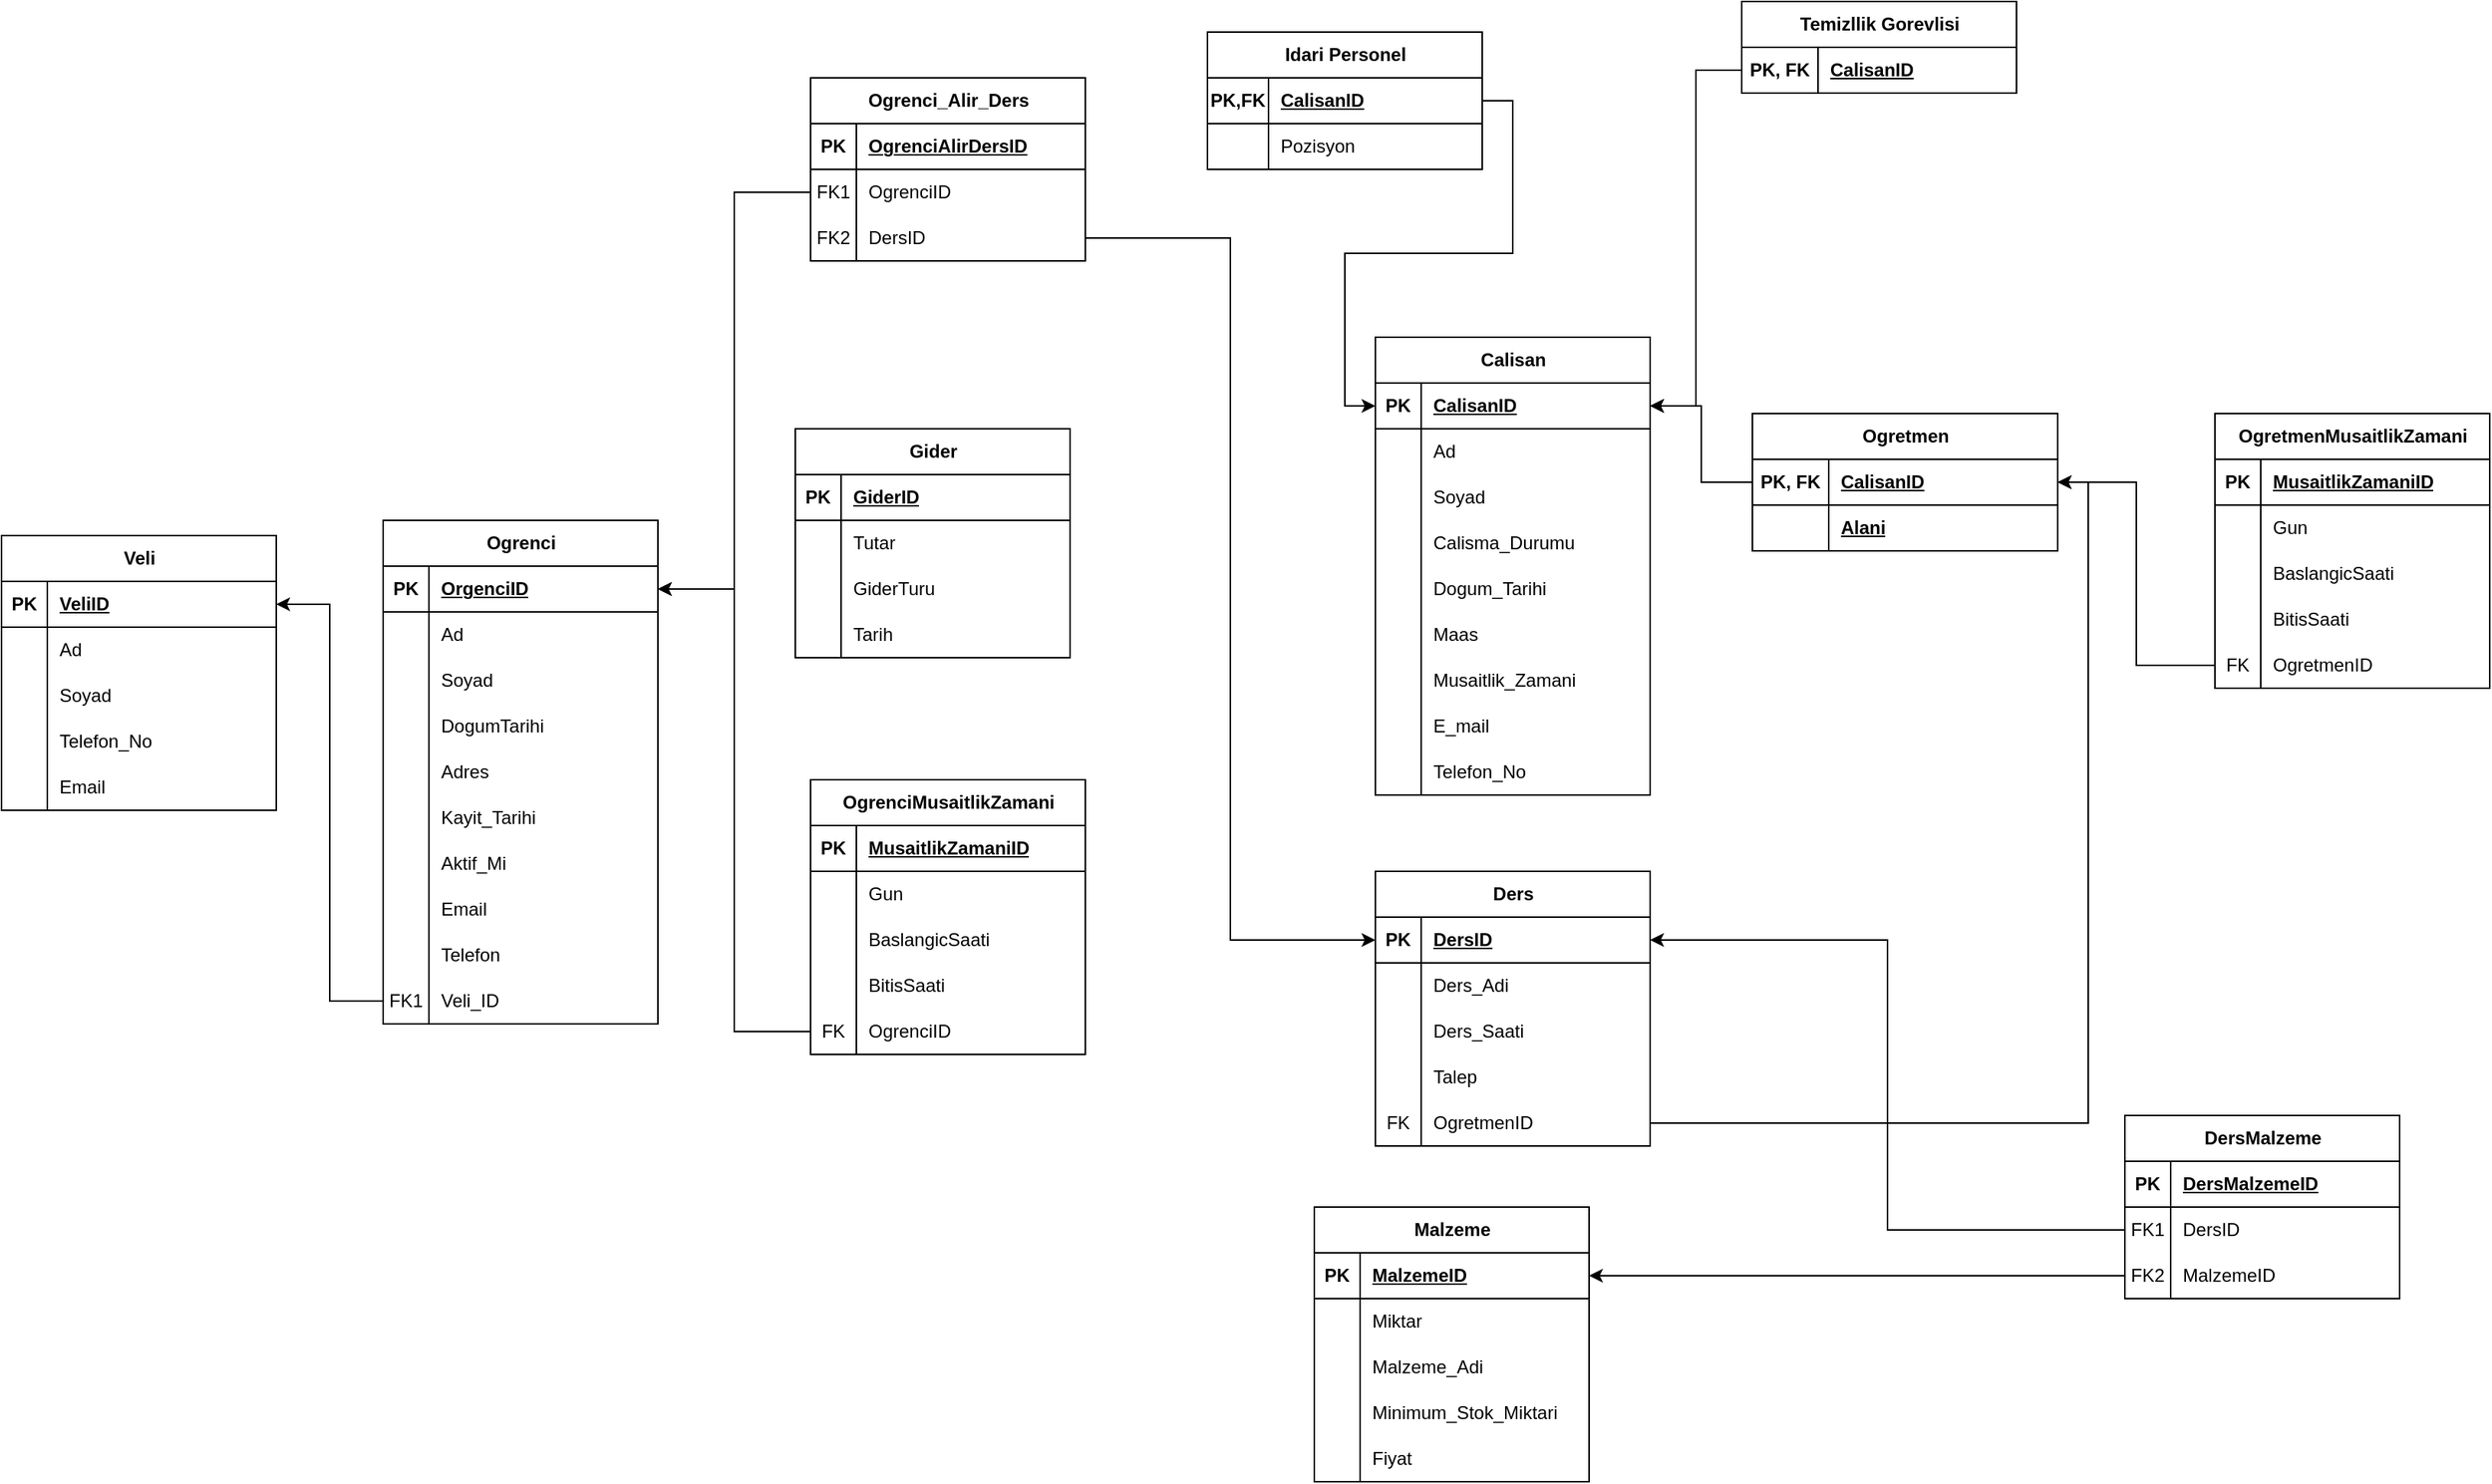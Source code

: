 <mxfile version="22.1.2" type="device">
  <diagram name="Sayfa -1" id="hwfNXC4t8OZ1_1iJn18C">
    <mxGraphModel dx="2885" dy="2349" grid="1" gridSize="10" guides="1" tooltips="1" connect="1" arrows="1" fold="1" page="1" pageScale="1" pageWidth="827" pageHeight="1169" math="0" shadow="0">
      <root>
        <mxCell id="0" />
        <mxCell id="1" parent="0" />
        <mxCell id="gqavwF6szI9Qf6-DoRW9-27" value="Veli" style="shape=table;startSize=30;container=1;collapsible=1;childLayout=tableLayout;fixedRows=1;rowLines=0;fontStyle=1;align=center;resizeLast=1;html=1;" parent="1" vertex="1">
          <mxGeometry x="-330" width="180" height="180" as="geometry" />
        </mxCell>
        <mxCell id="gqavwF6szI9Qf6-DoRW9-28" value="" style="shape=tableRow;horizontal=0;startSize=0;swimlaneHead=0;swimlaneBody=0;fillColor=none;collapsible=0;dropTarget=0;points=[[0,0.5],[1,0.5]];portConstraint=eastwest;top=0;left=0;right=0;bottom=1;" parent="gqavwF6szI9Qf6-DoRW9-27" vertex="1">
          <mxGeometry y="30" width="180" height="30" as="geometry" />
        </mxCell>
        <mxCell id="gqavwF6szI9Qf6-DoRW9-29" value="PK" style="shape=partialRectangle;connectable=0;fillColor=none;top=0;left=0;bottom=0;right=0;fontStyle=1;overflow=hidden;whiteSpace=wrap;html=1;" parent="gqavwF6szI9Qf6-DoRW9-28" vertex="1">
          <mxGeometry width="30" height="30" as="geometry">
            <mxRectangle width="30" height="30" as="alternateBounds" />
          </mxGeometry>
        </mxCell>
        <mxCell id="gqavwF6szI9Qf6-DoRW9-30" value="VeliID" style="shape=partialRectangle;connectable=0;fillColor=none;top=0;left=0;bottom=0;right=0;align=left;spacingLeft=6;fontStyle=5;overflow=hidden;whiteSpace=wrap;html=1;" parent="gqavwF6szI9Qf6-DoRW9-28" vertex="1">
          <mxGeometry x="30" width="150" height="30" as="geometry">
            <mxRectangle width="150" height="30" as="alternateBounds" />
          </mxGeometry>
        </mxCell>
        <mxCell id="gqavwF6szI9Qf6-DoRW9-31" value="" style="shape=tableRow;horizontal=0;startSize=0;swimlaneHead=0;swimlaneBody=0;fillColor=none;collapsible=0;dropTarget=0;points=[[0,0.5],[1,0.5]];portConstraint=eastwest;top=0;left=0;right=0;bottom=0;" parent="gqavwF6szI9Qf6-DoRW9-27" vertex="1">
          <mxGeometry y="60" width="180" height="30" as="geometry" />
        </mxCell>
        <mxCell id="gqavwF6szI9Qf6-DoRW9-32" value="" style="shape=partialRectangle;connectable=0;fillColor=none;top=0;left=0;bottom=0;right=0;editable=1;overflow=hidden;whiteSpace=wrap;html=1;" parent="gqavwF6szI9Qf6-DoRW9-31" vertex="1">
          <mxGeometry width="30" height="30" as="geometry">
            <mxRectangle width="30" height="30" as="alternateBounds" />
          </mxGeometry>
        </mxCell>
        <mxCell id="gqavwF6szI9Qf6-DoRW9-33" value="Ad" style="shape=partialRectangle;connectable=0;fillColor=none;top=0;left=0;bottom=0;right=0;align=left;spacingLeft=6;overflow=hidden;whiteSpace=wrap;html=1;" parent="gqavwF6szI9Qf6-DoRW9-31" vertex="1">
          <mxGeometry x="30" width="150" height="30" as="geometry">
            <mxRectangle width="150" height="30" as="alternateBounds" />
          </mxGeometry>
        </mxCell>
        <mxCell id="gqavwF6szI9Qf6-DoRW9-34" value="" style="shape=tableRow;horizontal=0;startSize=0;swimlaneHead=0;swimlaneBody=0;fillColor=none;collapsible=0;dropTarget=0;points=[[0,0.5],[1,0.5]];portConstraint=eastwest;top=0;left=0;right=0;bottom=0;" parent="gqavwF6szI9Qf6-DoRW9-27" vertex="1">
          <mxGeometry y="90" width="180" height="30" as="geometry" />
        </mxCell>
        <mxCell id="gqavwF6szI9Qf6-DoRW9-35" value="" style="shape=partialRectangle;connectable=0;fillColor=none;top=0;left=0;bottom=0;right=0;editable=1;overflow=hidden;whiteSpace=wrap;html=1;" parent="gqavwF6szI9Qf6-DoRW9-34" vertex="1">
          <mxGeometry width="30" height="30" as="geometry">
            <mxRectangle width="30" height="30" as="alternateBounds" />
          </mxGeometry>
        </mxCell>
        <mxCell id="gqavwF6szI9Qf6-DoRW9-36" value="Soyad" style="shape=partialRectangle;connectable=0;fillColor=none;top=0;left=0;bottom=0;right=0;align=left;spacingLeft=6;overflow=hidden;whiteSpace=wrap;html=1;" parent="gqavwF6szI9Qf6-DoRW9-34" vertex="1">
          <mxGeometry x="30" width="150" height="30" as="geometry">
            <mxRectangle width="150" height="30" as="alternateBounds" />
          </mxGeometry>
        </mxCell>
        <mxCell id="gqavwF6szI9Qf6-DoRW9-37" value="" style="shape=tableRow;horizontal=0;startSize=0;swimlaneHead=0;swimlaneBody=0;fillColor=none;collapsible=0;dropTarget=0;points=[[0,0.5],[1,0.5]];portConstraint=eastwest;top=0;left=0;right=0;bottom=0;" parent="gqavwF6szI9Qf6-DoRW9-27" vertex="1">
          <mxGeometry y="120" width="180" height="30" as="geometry" />
        </mxCell>
        <mxCell id="gqavwF6szI9Qf6-DoRW9-38" value="" style="shape=partialRectangle;connectable=0;fillColor=none;top=0;left=0;bottom=0;right=0;editable=1;overflow=hidden;whiteSpace=wrap;html=1;" parent="gqavwF6szI9Qf6-DoRW9-37" vertex="1">
          <mxGeometry width="30" height="30" as="geometry">
            <mxRectangle width="30" height="30" as="alternateBounds" />
          </mxGeometry>
        </mxCell>
        <mxCell id="gqavwF6szI9Qf6-DoRW9-39" value="Telefon_No" style="shape=partialRectangle;connectable=0;fillColor=none;top=0;left=0;bottom=0;right=0;align=left;spacingLeft=6;overflow=hidden;whiteSpace=wrap;html=1;" parent="gqavwF6szI9Qf6-DoRW9-37" vertex="1">
          <mxGeometry x="30" width="150" height="30" as="geometry">
            <mxRectangle width="150" height="30" as="alternateBounds" />
          </mxGeometry>
        </mxCell>
        <mxCell id="gqavwF6szI9Qf6-DoRW9-40" style="shape=tableRow;horizontal=0;startSize=0;swimlaneHead=0;swimlaneBody=0;fillColor=none;collapsible=0;dropTarget=0;points=[[0,0.5],[1,0.5]];portConstraint=eastwest;top=0;left=0;right=0;bottom=0;" parent="gqavwF6szI9Qf6-DoRW9-27" vertex="1">
          <mxGeometry y="150" width="180" height="30" as="geometry" />
        </mxCell>
        <mxCell id="gqavwF6szI9Qf6-DoRW9-41" style="shape=partialRectangle;connectable=0;fillColor=none;top=0;left=0;bottom=0;right=0;editable=1;overflow=hidden;whiteSpace=wrap;html=1;" parent="gqavwF6szI9Qf6-DoRW9-40" vertex="1">
          <mxGeometry width="30" height="30" as="geometry">
            <mxRectangle width="30" height="30" as="alternateBounds" />
          </mxGeometry>
        </mxCell>
        <mxCell id="gqavwF6szI9Qf6-DoRW9-42" value="Email" style="shape=partialRectangle;connectable=0;fillColor=none;top=0;left=0;bottom=0;right=0;align=left;spacingLeft=6;overflow=hidden;whiteSpace=wrap;html=1;" parent="gqavwF6szI9Qf6-DoRW9-40" vertex="1">
          <mxGeometry x="30" width="150" height="30" as="geometry">
            <mxRectangle width="150" height="30" as="alternateBounds" />
          </mxGeometry>
        </mxCell>
        <mxCell id="gqavwF6szI9Qf6-DoRW9-45" value="Ders" style="shape=table;startSize=30;container=1;collapsible=1;childLayout=tableLayout;fixedRows=1;rowLines=0;fontStyle=1;align=center;resizeLast=1;html=1;" parent="1" vertex="1">
          <mxGeometry x="570" y="220" width="180" height="180" as="geometry" />
        </mxCell>
        <mxCell id="gqavwF6szI9Qf6-DoRW9-46" value="" style="shape=tableRow;horizontal=0;startSize=0;swimlaneHead=0;swimlaneBody=0;fillColor=none;collapsible=0;dropTarget=0;points=[[0,0.5],[1,0.5]];portConstraint=eastwest;top=0;left=0;right=0;bottom=1;" parent="gqavwF6szI9Qf6-DoRW9-45" vertex="1">
          <mxGeometry y="30" width="180" height="30" as="geometry" />
        </mxCell>
        <mxCell id="gqavwF6szI9Qf6-DoRW9-47" value="PK" style="shape=partialRectangle;connectable=0;fillColor=none;top=0;left=0;bottom=0;right=0;fontStyle=1;overflow=hidden;whiteSpace=wrap;html=1;" parent="gqavwF6szI9Qf6-DoRW9-46" vertex="1">
          <mxGeometry width="30" height="30" as="geometry">
            <mxRectangle width="30" height="30" as="alternateBounds" />
          </mxGeometry>
        </mxCell>
        <mxCell id="gqavwF6szI9Qf6-DoRW9-48" value="DersID" style="shape=partialRectangle;connectable=0;fillColor=none;top=0;left=0;bottom=0;right=0;align=left;spacingLeft=6;fontStyle=5;overflow=hidden;whiteSpace=wrap;html=1;" parent="gqavwF6szI9Qf6-DoRW9-46" vertex="1">
          <mxGeometry x="30" width="150" height="30" as="geometry">
            <mxRectangle width="150" height="30" as="alternateBounds" />
          </mxGeometry>
        </mxCell>
        <mxCell id="gqavwF6szI9Qf6-DoRW9-49" value="" style="shape=tableRow;horizontal=0;startSize=0;swimlaneHead=0;swimlaneBody=0;fillColor=none;collapsible=0;dropTarget=0;points=[[0,0.5],[1,0.5]];portConstraint=eastwest;top=0;left=0;right=0;bottom=0;" parent="gqavwF6szI9Qf6-DoRW9-45" vertex="1">
          <mxGeometry y="60" width="180" height="30" as="geometry" />
        </mxCell>
        <mxCell id="gqavwF6szI9Qf6-DoRW9-50" value="" style="shape=partialRectangle;connectable=0;fillColor=none;top=0;left=0;bottom=0;right=0;editable=1;overflow=hidden;whiteSpace=wrap;html=1;" parent="gqavwF6szI9Qf6-DoRW9-49" vertex="1">
          <mxGeometry width="30" height="30" as="geometry">
            <mxRectangle width="30" height="30" as="alternateBounds" />
          </mxGeometry>
        </mxCell>
        <mxCell id="gqavwF6szI9Qf6-DoRW9-51" value="Ders_Adi" style="shape=partialRectangle;connectable=0;fillColor=none;top=0;left=0;bottom=0;right=0;align=left;spacingLeft=6;overflow=hidden;whiteSpace=wrap;html=1;" parent="gqavwF6szI9Qf6-DoRW9-49" vertex="1">
          <mxGeometry x="30" width="150" height="30" as="geometry">
            <mxRectangle width="150" height="30" as="alternateBounds" />
          </mxGeometry>
        </mxCell>
        <mxCell id="gqavwF6szI9Qf6-DoRW9-52" value="" style="shape=tableRow;horizontal=0;startSize=0;swimlaneHead=0;swimlaneBody=0;fillColor=none;collapsible=0;dropTarget=0;points=[[0,0.5],[1,0.5]];portConstraint=eastwest;top=0;left=0;right=0;bottom=0;" parent="gqavwF6szI9Qf6-DoRW9-45" vertex="1">
          <mxGeometry y="90" width="180" height="30" as="geometry" />
        </mxCell>
        <mxCell id="gqavwF6szI9Qf6-DoRW9-53" value="" style="shape=partialRectangle;connectable=0;fillColor=none;top=0;left=0;bottom=0;right=0;editable=1;overflow=hidden;whiteSpace=wrap;html=1;" parent="gqavwF6szI9Qf6-DoRW9-52" vertex="1">
          <mxGeometry width="30" height="30" as="geometry">
            <mxRectangle width="30" height="30" as="alternateBounds" />
          </mxGeometry>
        </mxCell>
        <mxCell id="gqavwF6szI9Qf6-DoRW9-54" value="Ders_Saati" style="shape=partialRectangle;connectable=0;fillColor=none;top=0;left=0;bottom=0;right=0;align=left;spacingLeft=6;overflow=hidden;whiteSpace=wrap;html=1;" parent="gqavwF6szI9Qf6-DoRW9-52" vertex="1">
          <mxGeometry x="30" width="150" height="30" as="geometry">
            <mxRectangle width="150" height="30" as="alternateBounds" />
          </mxGeometry>
        </mxCell>
        <mxCell id="gqavwF6szI9Qf6-DoRW9-58" style="shape=tableRow;horizontal=0;startSize=0;swimlaneHead=0;swimlaneBody=0;fillColor=none;collapsible=0;dropTarget=0;points=[[0,0.5],[1,0.5]];portConstraint=eastwest;top=0;left=0;right=0;bottom=0;" parent="gqavwF6szI9Qf6-DoRW9-45" vertex="1">
          <mxGeometry y="120" width="180" height="30" as="geometry" />
        </mxCell>
        <mxCell id="gqavwF6szI9Qf6-DoRW9-59" style="shape=partialRectangle;connectable=0;fillColor=none;top=0;left=0;bottom=0;right=0;editable=1;overflow=hidden;whiteSpace=wrap;html=1;" parent="gqavwF6szI9Qf6-DoRW9-58" vertex="1">
          <mxGeometry width="30" height="30" as="geometry">
            <mxRectangle width="30" height="30" as="alternateBounds" />
          </mxGeometry>
        </mxCell>
        <mxCell id="gqavwF6szI9Qf6-DoRW9-60" value="Talep" style="shape=partialRectangle;connectable=0;fillColor=none;top=0;left=0;bottom=0;right=0;align=left;spacingLeft=6;overflow=hidden;whiteSpace=wrap;html=1;" parent="gqavwF6szI9Qf6-DoRW9-58" vertex="1">
          <mxGeometry x="30" width="150" height="30" as="geometry">
            <mxRectangle width="150" height="30" as="alternateBounds" />
          </mxGeometry>
        </mxCell>
        <mxCell id="8uMCaJi4hgiBsdlrfKaQ-1" style="shape=tableRow;horizontal=0;startSize=0;swimlaneHead=0;swimlaneBody=0;fillColor=none;collapsible=0;dropTarget=0;points=[[0,0.5],[1,0.5]];portConstraint=eastwest;top=0;left=0;right=0;bottom=0;" parent="gqavwF6szI9Qf6-DoRW9-45" vertex="1">
          <mxGeometry y="150" width="180" height="30" as="geometry" />
        </mxCell>
        <mxCell id="8uMCaJi4hgiBsdlrfKaQ-2" value="FK" style="shape=partialRectangle;connectable=0;fillColor=none;top=0;left=0;bottom=0;right=0;editable=1;overflow=hidden;whiteSpace=wrap;html=1;" parent="8uMCaJi4hgiBsdlrfKaQ-1" vertex="1">
          <mxGeometry width="30" height="30" as="geometry">
            <mxRectangle width="30" height="30" as="alternateBounds" />
          </mxGeometry>
        </mxCell>
        <mxCell id="8uMCaJi4hgiBsdlrfKaQ-3" value="OgretmenID" style="shape=partialRectangle;connectable=0;fillColor=none;top=0;left=0;bottom=0;right=0;align=left;spacingLeft=6;overflow=hidden;whiteSpace=wrap;html=1;" parent="8uMCaJi4hgiBsdlrfKaQ-1" vertex="1">
          <mxGeometry x="30" width="150" height="30" as="geometry">
            <mxRectangle width="150" height="30" as="alternateBounds" />
          </mxGeometry>
        </mxCell>
        <mxCell id="gqavwF6szI9Qf6-DoRW9-64" value="Ogretmen" style="shape=table;startSize=30;container=1;collapsible=1;childLayout=tableLayout;fixedRows=1;rowLines=0;fontStyle=1;align=center;resizeLast=1;html=1;" parent="1" vertex="1">
          <mxGeometry x="817" y="-80" width="200" height="90" as="geometry" />
        </mxCell>
        <mxCell id="gqavwF6szI9Qf6-DoRW9-65" value="" style="shape=tableRow;horizontal=0;startSize=0;swimlaneHead=0;swimlaneBody=0;fillColor=none;collapsible=0;dropTarget=0;points=[[0,0.5],[1,0.5]];portConstraint=eastwest;top=0;left=0;right=0;bottom=1;" parent="gqavwF6szI9Qf6-DoRW9-64" vertex="1">
          <mxGeometry y="30" width="200" height="30" as="geometry" />
        </mxCell>
        <mxCell id="gqavwF6szI9Qf6-DoRW9-66" value="PK, FK" style="shape=partialRectangle;connectable=0;fillColor=none;top=0;left=0;bottom=0;right=0;fontStyle=1;overflow=hidden;whiteSpace=wrap;html=1;" parent="gqavwF6szI9Qf6-DoRW9-65" vertex="1">
          <mxGeometry width="50" height="30" as="geometry">
            <mxRectangle width="50" height="30" as="alternateBounds" />
          </mxGeometry>
        </mxCell>
        <mxCell id="gqavwF6szI9Qf6-DoRW9-67" value="CalisanID" style="shape=partialRectangle;connectable=0;fillColor=none;top=0;left=0;bottom=0;right=0;align=left;spacingLeft=6;fontStyle=5;overflow=hidden;whiteSpace=wrap;html=1;" parent="gqavwF6szI9Qf6-DoRW9-65" vertex="1">
          <mxGeometry x="50" width="150" height="30" as="geometry">
            <mxRectangle width="150" height="30" as="alternateBounds" />
          </mxGeometry>
        </mxCell>
        <mxCell id="2yfsJXNL8I-F4eT0gugi-1" style="shape=tableRow;horizontal=0;startSize=0;swimlaneHead=0;swimlaneBody=0;fillColor=none;collapsible=0;dropTarget=0;points=[[0,0.5],[1,0.5]];portConstraint=eastwest;top=0;left=0;right=0;bottom=1;" vertex="1" parent="gqavwF6szI9Qf6-DoRW9-64">
          <mxGeometry y="60" width="200" height="30" as="geometry" />
        </mxCell>
        <mxCell id="2yfsJXNL8I-F4eT0gugi-2" style="shape=partialRectangle;connectable=0;fillColor=none;top=0;left=0;bottom=0;right=0;fontStyle=1;overflow=hidden;whiteSpace=wrap;html=1;" vertex="1" parent="2yfsJXNL8I-F4eT0gugi-1">
          <mxGeometry width="50" height="30" as="geometry">
            <mxRectangle width="50" height="30" as="alternateBounds" />
          </mxGeometry>
        </mxCell>
        <mxCell id="2yfsJXNL8I-F4eT0gugi-3" value="Alani" style="shape=partialRectangle;connectable=0;fillColor=none;top=0;left=0;bottom=0;right=0;align=left;spacingLeft=6;fontStyle=5;overflow=hidden;whiteSpace=wrap;html=1;" vertex="1" parent="2yfsJXNL8I-F4eT0gugi-1">
          <mxGeometry x="50" width="150" height="30" as="geometry">
            <mxRectangle width="150" height="30" as="alternateBounds" />
          </mxGeometry>
        </mxCell>
        <mxCell id="gqavwF6szI9Qf6-DoRW9-78" value="Calisan" style="shape=table;startSize=30;container=1;collapsible=1;childLayout=tableLayout;fixedRows=1;rowLines=0;fontStyle=1;align=center;resizeLast=1;html=1;" parent="1" vertex="1">
          <mxGeometry x="570" y="-130" width="180" height="300" as="geometry" />
        </mxCell>
        <mxCell id="gqavwF6szI9Qf6-DoRW9-79" value="" style="shape=tableRow;horizontal=0;startSize=0;swimlaneHead=0;swimlaneBody=0;fillColor=none;collapsible=0;dropTarget=0;points=[[0,0.5],[1,0.5]];portConstraint=eastwest;top=0;left=0;right=0;bottom=1;" parent="gqavwF6szI9Qf6-DoRW9-78" vertex="1">
          <mxGeometry y="30" width="180" height="30" as="geometry" />
        </mxCell>
        <mxCell id="gqavwF6szI9Qf6-DoRW9-80" value="PK" style="shape=partialRectangle;connectable=0;fillColor=none;top=0;left=0;bottom=0;right=0;fontStyle=1;overflow=hidden;whiteSpace=wrap;html=1;" parent="gqavwF6szI9Qf6-DoRW9-79" vertex="1">
          <mxGeometry width="30" height="30" as="geometry">
            <mxRectangle width="30" height="30" as="alternateBounds" />
          </mxGeometry>
        </mxCell>
        <mxCell id="gqavwF6szI9Qf6-DoRW9-81" value="CalisanID" style="shape=partialRectangle;connectable=0;fillColor=none;top=0;left=0;bottom=0;right=0;align=left;spacingLeft=6;fontStyle=5;overflow=hidden;whiteSpace=wrap;html=1;" parent="gqavwF6szI9Qf6-DoRW9-79" vertex="1">
          <mxGeometry x="30" width="150" height="30" as="geometry">
            <mxRectangle width="150" height="30" as="alternateBounds" />
          </mxGeometry>
        </mxCell>
        <mxCell id="gqavwF6szI9Qf6-DoRW9-82" value="" style="shape=tableRow;horizontal=0;startSize=0;swimlaneHead=0;swimlaneBody=0;fillColor=none;collapsible=0;dropTarget=0;points=[[0,0.5],[1,0.5]];portConstraint=eastwest;top=0;left=0;right=0;bottom=0;" parent="gqavwF6szI9Qf6-DoRW9-78" vertex="1">
          <mxGeometry y="60" width="180" height="30" as="geometry" />
        </mxCell>
        <mxCell id="gqavwF6szI9Qf6-DoRW9-83" value="" style="shape=partialRectangle;connectable=0;fillColor=none;top=0;left=0;bottom=0;right=0;editable=1;overflow=hidden;whiteSpace=wrap;html=1;" parent="gqavwF6szI9Qf6-DoRW9-82" vertex="1">
          <mxGeometry width="30" height="30" as="geometry">
            <mxRectangle width="30" height="30" as="alternateBounds" />
          </mxGeometry>
        </mxCell>
        <mxCell id="gqavwF6szI9Qf6-DoRW9-84" value="Ad" style="shape=partialRectangle;connectable=0;fillColor=none;top=0;left=0;bottom=0;right=0;align=left;spacingLeft=6;overflow=hidden;whiteSpace=wrap;html=1;" parent="gqavwF6szI9Qf6-DoRW9-82" vertex="1">
          <mxGeometry x="30" width="150" height="30" as="geometry">
            <mxRectangle width="150" height="30" as="alternateBounds" />
          </mxGeometry>
        </mxCell>
        <mxCell id="gqavwF6szI9Qf6-DoRW9-85" value="" style="shape=tableRow;horizontal=0;startSize=0;swimlaneHead=0;swimlaneBody=0;fillColor=none;collapsible=0;dropTarget=0;points=[[0,0.5],[1,0.5]];portConstraint=eastwest;top=0;left=0;right=0;bottom=0;" parent="gqavwF6szI9Qf6-DoRW9-78" vertex="1">
          <mxGeometry y="90" width="180" height="30" as="geometry" />
        </mxCell>
        <mxCell id="gqavwF6szI9Qf6-DoRW9-86" value="" style="shape=partialRectangle;connectable=0;fillColor=none;top=0;left=0;bottom=0;right=0;editable=1;overflow=hidden;whiteSpace=wrap;html=1;" parent="gqavwF6szI9Qf6-DoRW9-85" vertex="1">
          <mxGeometry width="30" height="30" as="geometry">
            <mxRectangle width="30" height="30" as="alternateBounds" />
          </mxGeometry>
        </mxCell>
        <mxCell id="gqavwF6szI9Qf6-DoRW9-87" value="Soyad" style="shape=partialRectangle;connectable=0;fillColor=none;top=0;left=0;bottom=0;right=0;align=left;spacingLeft=6;overflow=hidden;whiteSpace=wrap;html=1;" parent="gqavwF6szI9Qf6-DoRW9-85" vertex="1">
          <mxGeometry x="30" width="150" height="30" as="geometry">
            <mxRectangle width="150" height="30" as="alternateBounds" />
          </mxGeometry>
        </mxCell>
        <mxCell id="gqavwF6szI9Qf6-DoRW9-88" value="" style="shape=tableRow;horizontal=0;startSize=0;swimlaneHead=0;swimlaneBody=0;fillColor=none;collapsible=0;dropTarget=0;points=[[0,0.5],[1,0.5]];portConstraint=eastwest;top=0;left=0;right=0;bottom=0;" parent="gqavwF6szI9Qf6-DoRW9-78" vertex="1">
          <mxGeometry y="120" width="180" height="30" as="geometry" />
        </mxCell>
        <mxCell id="gqavwF6szI9Qf6-DoRW9-89" value="" style="shape=partialRectangle;connectable=0;fillColor=none;top=0;left=0;bottom=0;right=0;editable=1;overflow=hidden;whiteSpace=wrap;html=1;" parent="gqavwF6szI9Qf6-DoRW9-88" vertex="1">
          <mxGeometry width="30" height="30" as="geometry">
            <mxRectangle width="30" height="30" as="alternateBounds" />
          </mxGeometry>
        </mxCell>
        <mxCell id="gqavwF6szI9Qf6-DoRW9-90" value="Calisma_Durumu" style="shape=partialRectangle;connectable=0;fillColor=none;top=0;left=0;bottom=0;right=0;align=left;spacingLeft=6;overflow=hidden;whiteSpace=wrap;html=1;" parent="gqavwF6szI9Qf6-DoRW9-88" vertex="1">
          <mxGeometry x="30" width="150" height="30" as="geometry">
            <mxRectangle width="150" height="30" as="alternateBounds" />
          </mxGeometry>
        </mxCell>
        <mxCell id="gqavwF6szI9Qf6-DoRW9-91" style="shape=tableRow;horizontal=0;startSize=0;swimlaneHead=0;swimlaneBody=0;fillColor=none;collapsible=0;dropTarget=0;points=[[0,0.5],[1,0.5]];portConstraint=eastwest;top=0;left=0;right=0;bottom=0;" parent="gqavwF6szI9Qf6-DoRW9-78" vertex="1">
          <mxGeometry y="150" width="180" height="30" as="geometry" />
        </mxCell>
        <mxCell id="gqavwF6szI9Qf6-DoRW9-92" style="shape=partialRectangle;connectable=0;fillColor=none;top=0;left=0;bottom=0;right=0;editable=1;overflow=hidden;whiteSpace=wrap;html=1;" parent="gqavwF6szI9Qf6-DoRW9-91" vertex="1">
          <mxGeometry width="30" height="30" as="geometry">
            <mxRectangle width="30" height="30" as="alternateBounds" />
          </mxGeometry>
        </mxCell>
        <mxCell id="gqavwF6szI9Qf6-DoRW9-93" value="Dogum_Tarihi" style="shape=partialRectangle;connectable=0;fillColor=none;top=0;left=0;bottom=0;right=0;align=left;spacingLeft=6;overflow=hidden;whiteSpace=wrap;html=1;" parent="gqavwF6szI9Qf6-DoRW9-91" vertex="1">
          <mxGeometry x="30" width="150" height="30" as="geometry">
            <mxRectangle width="150" height="30" as="alternateBounds" />
          </mxGeometry>
        </mxCell>
        <mxCell id="gqavwF6szI9Qf6-DoRW9-94" style="shape=tableRow;horizontal=0;startSize=0;swimlaneHead=0;swimlaneBody=0;fillColor=none;collapsible=0;dropTarget=0;points=[[0,0.5],[1,0.5]];portConstraint=eastwest;top=0;left=0;right=0;bottom=0;" parent="gqavwF6szI9Qf6-DoRW9-78" vertex="1">
          <mxGeometry y="180" width="180" height="30" as="geometry" />
        </mxCell>
        <mxCell id="gqavwF6szI9Qf6-DoRW9-95" style="shape=partialRectangle;connectable=0;fillColor=none;top=0;left=0;bottom=0;right=0;editable=1;overflow=hidden;whiteSpace=wrap;html=1;" parent="gqavwF6szI9Qf6-DoRW9-94" vertex="1">
          <mxGeometry width="30" height="30" as="geometry">
            <mxRectangle width="30" height="30" as="alternateBounds" />
          </mxGeometry>
        </mxCell>
        <mxCell id="gqavwF6szI9Qf6-DoRW9-96" value="Maas" style="shape=partialRectangle;connectable=0;fillColor=none;top=0;left=0;bottom=0;right=0;align=left;spacingLeft=6;overflow=hidden;whiteSpace=wrap;html=1;" parent="gqavwF6szI9Qf6-DoRW9-94" vertex="1">
          <mxGeometry x="30" width="150" height="30" as="geometry">
            <mxRectangle width="150" height="30" as="alternateBounds" />
          </mxGeometry>
        </mxCell>
        <mxCell id="gqavwF6szI9Qf6-DoRW9-97" style="shape=tableRow;horizontal=0;startSize=0;swimlaneHead=0;swimlaneBody=0;fillColor=none;collapsible=0;dropTarget=0;points=[[0,0.5],[1,0.5]];portConstraint=eastwest;top=0;left=0;right=0;bottom=0;" parent="gqavwF6szI9Qf6-DoRW9-78" vertex="1">
          <mxGeometry y="210" width="180" height="30" as="geometry" />
        </mxCell>
        <mxCell id="gqavwF6szI9Qf6-DoRW9-98" style="shape=partialRectangle;connectable=0;fillColor=none;top=0;left=0;bottom=0;right=0;editable=1;overflow=hidden;whiteSpace=wrap;html=1;" parent="gqavwF6szI9Qf6-DoRW9-97" vertex="1">
          <mxGeometry width="30" height="30" as="geometry">
            <mxRectangle width="30" height="30" as="alternateBounds" />
          </mxGeometry>
        </mxCell>
        <mxCell id="gqavwF6szI9Qf6-DoRW9-99" value="Musaitlik_Zamani" style="shape=partialRectangle;connectable=0;fillColor=none;top=0;left=0;bottom=0;right=0;align=left;spacingLeft=6;overflow=hidden;whiteSpace=wrap;html=1;" parent="gqavwF6szI9Qf6-DoRW9-97" vertex="1">
          <mxGeometry x="30" width="150" height="30" as="geometry">
            <mxRectangle width="150" height="30" as="alternateBounds" />
          </mxGeometry>
        </mxCell>
        <mxCell id="iy4cjPdnSNzbOrf-Ltrl-1" style="shape=tableRow;horizontal=0;startSize=0;swimlaneHead=0;swimlaneBody=0;fillColor=none;collapsible=0;dropTarget=0;points=[[0,0.5],[1,0.5]];portConstraint=eastwest;top=0;left=0;right=0;bottom=0;" parent="gqavwF6szI9Qf6-DoRW9-78" vertex="1">
          <mxGeometry y="240" width="180" height="30" as="geometry" />
        </mxCell>
        <mxCell id="iy4cjPdnSNzbOrf-Ltrl-2" style="shape=partialRectangle;connectable=0;fillColor=none;top=0;left=0;bottom=0;right=0;editable=1;overflow=hidden;whiteSpace=wrap;html=1;" parent="iy4cjPdnSNzbOrf-Ltrl-1" vertex="1">
          <mxGeometry width="30" height="30" as="geometry">
            <mxRectangle width="30" height="30" as="alternateBounds" />
          </mxGeometry>
        </mxCell>
        <mxCell id="iy4cjPdnSNzbOrf-Ltrl-3" value="E_mail" style="shape=partialRectangle;connectable=0;fillColor=none;top=0;left=0;bottom=0;right=0;align=left;spacingLeft=6;overflow=hidden;whiteSpace=wrap;html=1;" parent="iy4cjPdnSNzbOrf-Ltrl-1" vertex="1">
          <mxGeometry x="30" width="150" height="30" as="geometry">
            <mxRectangle width="150" height="30" as="alternateBounds" />
          </mxGeometry>
        </mxCell>
        <mxCell id="iy4cjPdnSNzbOrf-Ltrl-4" style="shape=tableRow;horizontal=0;startSize=0;swimlaneHead=0;swimlaneBody=0;fillColor=none;collapsible=0;dropTarget=0;points=[[0,0.5],[1,0.5]];portConstraint=eastwest;top=0;left=0;right=0;bottom=0;" parent="gqavwF6szI9Qf6-DoRW9-78" vertex="1">
          <mxGeometry y="270" width="180" height="30" as="geometry" />
        </mxCell>
        <mxCell id="iy4cjPdnSNzbOrf-Ltrl-5" style="shape=partialRectangle;connectable=0;fillColor=none;top=0;left=0;bottom=0;right=0;editable=1;overflow=hidden;whiteSpace=wrap;html=1;" parent="iy4cjPdnSNzbOrf-Ltrl-4" vertex="1">
          <mxGeometry width="30" height="30" as="geometry">
            <mxRectangle width="30" height="30" as="alternateBounds" />
          </mxGeometry>
        </mxCell>
        <mxCell id="iy4cjPdnSNzbOrf-Ltrl-6" value="Telefon_No" style="shape=partialRectangle;connectable=0;fillColor=none;top=0;left=0;bottom=0;right=0;align=left;spacingLeft=6;overflow=hidden;whiteSpace=wrap;html=1;" parent="iy4cjPdnSNzbOrf-Ltrl-4" vertex="1">
          <mxGeometry x="30" width="150" height="30" as="geometry">
            <mxRectangle width="150" height="30" as="alternateBounds" />
          </mxGeometry>
        </mxCell>
        <mxCell id="gqavwF6szI9Qf6-DoRW9-102" style="edgeStyle=orthogonalEdgeStyle;rounded=0;orthogonalLoop=1;jettySize=auto;html=1;" parent="1" source="gqavwF6szI9Qf6-DoRW9-24" target="gqavwF6szI9Qf6-DoRW9-28" edge="1">
          <mxGeometry relative="1" as="geometry" />
        </mxCell>
        <mxCell id="gqavwF6szI9Qf6-DoRW9-131" value="Idari Personel" style="shape=table;startSize=30;container=1;collapsible=1;childLayout=tableLayout;fixedRows=1;rowLines=0;fontStyle=1;align=center;resizeLast=1;html=1;" parent="1" vertex="1">
          <mxGeometry x="460" y="-330" width="180" height="90" as="geometry" />
        </mxCell>
        <mxCell id="gqavwF6szI9Qf6-DoRW9-132" value="" style="shape=tableRow;horizontal=0;startSize=0;swimlaneHead=0;swimlaneBody=0;fillColor=none;collapsible=0;dropTarget=0;points=[[0,0.5],[1,0.5]];portConstraint=eastwest;top=0;left=0;right=0;bottom=1;" parent="gqavwF6szI9Qf6-DoRW9-131" vertex="1">
          <mxGeometry y="30" width="180" height="30" as="geometry" />
        </mxCell>
        <mxCell id="gqavwF6szI9Qf6-DoRW9-133" value="PK,FK" style="shape=partialRectangle;connectable=0;fillColor=none;top=0;left=0;bottom=0;right=0;fontStyle=1;overflow=hidden;whiteSpace=wrap;html=1;" parent="gqavwF6szI9Qf6-DoRW9-132" vertex="1">
          <mxGeometry width="40" height="30" as="geometry">
            <mxRectangle width="40" height="30" as="alternateBounds" />
          </mxGeometry>
        </mxCell>
        <mxCell id="gqavwF6szI9Qf6-DoRW9-134" value="CalisanID" style="shape=partialRectangle;connectable=0;fillColor=none;top=0;left=0;bottom=0;right=0;align=left;spacingLeft=6;fontStyle=5;overflow=hidden;whiteSpace=wrap;html=1;" parent="gqavwF6szI9Qf6-DoRW9-132" vertex="1">
          <mxGeometry x="40" width="140" height="30" as="geometry">
            <mxRectangle width="140" height="30" as="alternateBounds" />
          </mxGeometry>
        </mxCell>
        <mxCell id="gqavwF6szI9Qf6-DoRW9-135" value="" style="shape=tableRow;horizontal=0;startSize=0;swimlaneHead=0;swimlaneBody=0;fillColor=none;collapsible=0;dropTarget=0;points=[[0,0.5],[1,0.5]];portConstraint=eastwest;top=0;left=0;right=0;bottom=0;" parent="gqavwF6szI9Qf6-DoRW9-131" vertex="1">
          <mxGeometry y="60" width="180" height="30" as="geometry" />
        </mxCell>
        <mxCell id="gqavwF6szI9Qf6-DoRW9-136" value="" style="shape=partialRectangle;connectable=0;fillColor=none;top=0;left=0;bottom=0;right=0;editable=1;overflow=hidden;whiteSpace=wrap;html=1;" parent="gqavwF6szI9Qf6-DoRW9-135" vertex="1">
          <mxGeometry width="40" height="30" as="geometry">
            <mxRectangle width="40" height="30" as="alternateBounds" />
          </mxGeometry>
        </mxCell>
        <mxCell id="gqavwF6szI9Qf6-DoRW9-137" value="Pozisyon" style="shape=partialRectangle;connectable=0;fillColor=none;top=0;left=0;bottom=0;right=0;align=left;spacingLeft=6;overflow=hidden;whiteSpace=wrap;html=1;" parent="gqavwF6szI9Qf6-DoRW9-135" vertex="1">
          <mxGeometry x="40" width="140" height="30" as="geometry">
            <mxRectangle width="140" height="30" as="alternateBounds" />
          </mxGeometry>
        </mxCell>
        <mxCell id="gqavwF6szI9Qf6-DoRW9-144" style="edgeStyle=orthogonalEdgeStyle;rounded=0;orthogonalLoop=1;jettySize=auto;html=1;" parent="1" source="gqavwF6szI9Qf6-DoRW9-132" target="gqavwF6szI9Qf6-DoRW9-79" edge="1">
          <mxGeometry relative="1" as="geometry" />
        </mxCell>
        <mxCell id="gqavwF6szI9Qf6-DoRW9-145" value="Temizllik Gorevlisi" style="shape=table;startSize=30;container=1;collapsible=1;childLayout=tableLayout;fixedRows=1;rowLines=0;fontStyle=1;align=center;resizeLast=1;html=1;" parent="1" vertex="1">
          <mxGeometry x="810" y="-350" width="180" height="60" as="geometry" />
        </mxCell>
        <mxCell id="gqavwF6szI9Qf6-DoRW9-146" value="" style="shape=tableRow;horizontal=0;startSize=0;swimlaneHead=0;swimlaneBody=0;fillColor=none;collapsible=0;dropTarget=0;points=[[0,0.5],[1,0.5]];portConstraint=eastwest;top=0;left=0;right=0;bottom=1;" parent="gqavwF6szI9Qf6-DoRW9-145" vertex="1">
          <mxGeometry y="30" width="180" height="30" as="geometry" />
        </mxCell>
        <mxCell id="gqavwF6szI9Qf6-DoRW9-147" value="PK, FK" style="shape=partialRectangle;connectable=0;fillColor=none;top=0;left=0;bottom=0;right=0;fontStyle=1;overflow=hidden;whiteSpace=wrap;html=1;" parent="gqavwF6szI9Qf6-DoRW9-146" vertex="1">
          <mxGeometry width="50" height="30" as="geometry">
            <mxRectangle width="50" height="30" as="alternateBounds" />
          </mxGeometry>
        </mxCell>
        <mxCell id="gqavwF6szI9Qf6-DoRW9-148" value="CalisanID" style="shape=partialRectangle;connectable=0;fillColor=none;top=0;left=0;bottom=0;right=0;align=left;spacingLeft=6;fontStyle=5;overflow=hidden;whiteSpace=wrap;html=1;" parent="gqavwF6szI9Qf6-DoRW9-146" vertex="1">
          <mxGeometry x="50" width="130" height="30" as="geometry">
            <mxRectangle width="130" height="30" as="alternateBounds" />
          </mxGeometry>
        </mxCell>
        <mxCell id="gqavwF6szI9Qf6-DoRW9-159" value="Malzeme" style="shape=table;startSize=30;container=1;collapsible=1;childLayout=tableLayout;fixedRows=1;rowLines=0;fontStyle=1;align=center;resizeLast=1;html=1;" parent="1" vertex="1">
          <mxGeometry x="530" y="440" width="180" height="180" as="geometry" />
        </mxCell>
        <mxCell id="gqavwF6szI9Qf6-DoRW9-160" value="" style="shape=tableRow;horizontal=0;startSize=0;swimlaneHead=0;swimlaneBody=0;fillColor=none;collapsible=0;dropTarget=0;points=[[0,0.5],[1,0.5]];portConstraint=eastwest;top=0;left=0;right=0;bottom=1;" parent="gqavwF6szI9Qf6-DoRW9-159" vertex="1">
          <mxGeometry y="30" width="180" height="30" as="geometry" />
        </mxCell>
        <mxCell id="gqavwF6szI9Qf6-DoRW9-161" value="PK" style="shape=partialRectangle;connectable=0;fillColor=none;top=0;left=0;bottom=0;right=0;fontStyle=1;overflow=hidden;whiteSpace=wrap;html=1;" parent="gqavwF6szI9Qf6-DoRW9-160" vertex="1">
          <mxGeometry width="30" height="30" as="geometry">
            <mxRectangle width="30" height="30" as="alternateBounds" />
          </mxGeometry>
        </mxCell>
        <mxCell id="gqavwF6szI9Qf6-DoRW9-162" value="MalzemeID" style="shape=partialRectangle;connectable=0;fillColor=none;top=0;left=0;bottom=0;right=0;align=left;spacingLeft=6;fontStyle=5;overflow=hidden;whiteSpace=wrap;html=1;" parent="gqavwF6szI9Qf6-DoRW9-160" vertex="1">
          <mxGeometry x="30" width="150" height="30" as="geometry">
            <mxRectangle width="150" height="30" as="alternateBounds" />
          </mxGeometry>
        </mxCell>
        <mxCell id="gqavwF6szI9Qf6-DoRW9-163" value="" style="shape=tableRow;horizontal=0;startSize=0;swimlaneHead=0;swimlaneBody=0;fillColor=none;collapsible=0;dropTarget=0;points=[[0,0.5],[1,0.5]];portConstraint=eastwest;top=0;left=0;right=0;bottom=0;" parent="gqavwF6szI9Qf6-DoRW9-159" vertex="1">
          <mxGeometry y="60" width="180" height="30" as="geometry" />
        </mxCell>
        <mxCell id="gqavwF6szI9Qf6-DoRW9-164" value="" style="shape=partialRectangle;connectable=0;fillColor=none;top=0;left=0;bottom=0;right=0;editable=1;overflow=hidden;whiteSpace=wrap;html=1;" parent="gqavwF6szI9Qf6-DoRW9-163" vertex="1">
          <mxGeometry width="30" height="30" as="geometry">
            <mxRectangle width="30" height="30" as="alternateBounds" />
          </mxGeometry>
        </mxCell>
        <mxCell id="gqavwF6szI9Qf6-DoRW9-165" value="Miktar" style="shape=partialRectangle;connectable=0;fillColor=none;top=0;left=0;bottom=0;right=0;align=left;spacingLeft=6;overflow=hidden;whiteSpace=wrap;html=1;" parent="gqavwF6szI9Qf6-DoRW9-163" vertex="1">
          <mxGeometry x="30" width="150" height="30" as="geometry">
            <mxRectangle width="150" height="30" as="alternateBounds" />
          </mxGeometry>
        </mxCell>
        <mxCell id="gqavwF6szI9Qf6-DoRW9-166" value="" style="shape=tableRow;horizontal=0;startSize=0;swimlaneHead=0;swimlaneBody=0;fillColor=none;collapsible=0;dropTarget=0;points=[[0,0.5],[1,0.5]];portConstraint=eastwest;top=0;left=0;right=0;bottom=0;" parent="gqavwF6szI9Qf6-DoRW9-159" vertex="1">
          <mxGeometry y="90" width="180" height="30" as="geometry" />
        </mxCell>
        <mxCell id="gqavwF6szI9Qf6-DoRW9-167" value="" style="shape=partialRectangle;connectable=0;fillColor=none;top=0;left=0;bottom=0;right=0;editable=1;overflow=hidden;whiteSpace=wrap;html=1;" parent="gqavwF6szI9Qf6-DoRW9-166" vertex="1">
          <mxGeometry width="30" height="30" as="geometry">
            <mxRectangle width="30" height="30" as="alternateBounds" />
          </mxGeometry>
        </mxCell>
        <mxCell id="gqavwF6szI9Qf6-DoRW9-168" value="Malzeme_Adi" style="shape=partialRectangle;connectable=0;fillColor=none;top=0;left=0;bottom=0;right=0;align=left;spacingLeft=6;overflow=hidden;whiteSpace=wrap;html=1;" parent="gqavwF6szI9Qf6-DoRW9-166" vertex="1">
          <mxGeometry x="30" width="150" height="30" as="geometry">
            <mxRectangle width="150" height="30" as="alternateBounds" />
          </mxGeometry>
        </mxCell>
        <mxCell id="gqavwF6szI9Qf6-DoRW9-169" value="" style="shape=tableRow;horizontal=0;startSize=0;swimlaneHead=0;swimlaneBody=0;fillColor=none;collapsible=0;dropTarget=0;points=[[0,0.5],[1,0.5]];portConstraint=eastwest;top=0;left=0;right=0;bottom=0;" parent="gqavwF6szI9Qf6-DoRW9-159" vertex="1">
          <mxGeometry y="120" width="180" height="30" as="geometry" />
        </mxCell>
        <mxCell id="gqavwF6szI9Qf6-DoRW9-170" value="" style="shape=partialRectangle;connectable=0;fillColor=none;top=0;left=0;bottom=0;right=0;editable=1;overflow=hidden;whiteSpace=wrap;html=1;" parent="gqavwF6szI9Qf6-DoRW9-169" vertex="1">
          <mxGeometry width="30" height="30" as="geometry">
            <mxRectangle width="30" height="30" as="alternateBounds" />
          </mxGeometry>
        </mxCell>
        <mxCell id="gqavwF6szI9Qf6-DoRW9-171" value="Minimum_Stok_Miktari" style="shape=partialRectangle;connectable=0;fillColor=none;top=0;left=0;bottom=0;right=0;align=left;spacingLeft=6;overflow=hidden;whiteSpace=wrap;html=1;" parent="gqavwF6szI9Qf6-DoRW9-169" vertex="1">
          <mxGeometry x="30" width="150" height="30" as="geometry">
            <mxRectangle width="150" height="30" as="alternateBounds" />
          </mxGeometry>
        </mxCell>
        <mxCell id="gqavwF6szI9Qf6-DoRW9-172" style="shape=tableRow;horizontal=0;startSize=0;swimlaneHead=0;swimlaneBody=0;fillColor=none;collapsible=0;dropTarget=0;points=[[0,0.5],[1,0.5]];portConstraint=eastwest;top=0;left=0;right=0;bottom=0;" parent="gqavwF6szI9Qf6-DoRW9-159" vertex="1">
          <mxGeometry y="150" width="180" height="30" as="geometry" />
        </mxCell>
        <mxCell id="gqavwF6szI9Qf6-DoRW9-173" style="shape=partialRectangle;connectable=0;fillColor=none;top=0;left=0;bottom=0;right=0;editable=1;overflow=hidden;whiteSpace=wrap;html=1;" parent="gqavwF6szI9Qf6-DoRW9-172" vertex="1">
          <mxGeometry width="30" height="30" as="geometry">
            <mxRectangle width="30" height="30" as="alternateBounds" />
          </mxGeometry>
        </mxCell>
        <mxCell id="gqavwF6szI9Qf6-DoRW9-174" value="Fiyat" style="shape=partialRectangle;connectable=0;fillColor=none;top=0;left=0;bottom=0;right=0;align=left;spacingLeft=6;overflow=hidden;whiteSpace=wrap;html=1;" parent="gqavwF6szI9Qf6-DoRW9-172" vertex="1">
          <mxGeometry x="30" width="150" height="30" as="geometry">
            <mxRectangle width="150" height="30" as="alternateBounds" />
          </mxGeometry>
        </mxCell>
        <mxCell id="gqavwF6szI9Qf6-DoRW9-175" value="Gider" style="shape=table;startSize=30;container=1;collapsible=1;childLayout=tableLayout;fixedRows=1;rowLines=0;fontStyle=1;align=center;resizeLast=1;html=1;" parent="1" vertex="1">
          <mxGeometry x="190" y="-70" width="180" height="150" as="geometry" />
        </mxCell>
        <mxCell id="gqavwF6szI9Qf6-DoRW9-176" value="" style="shape=tableRow;horizontal=0;startSize=0;swimlaneHead=0;swimlaneBody=0;fillColor=none;collapsible=0;dropTarget=0;points=[[0,0.5],[1,0.5]];portConstraint=eastwest;top=0;left=0;right=0;bottom=1;" parent="gqavwF6szI9Qf6-DoRW9-175" vertex="1">
          <mxGeometry y="30" width="180" height="30" as="geometry" />
        </mxCell>
        <mxCell id="gqavwF6szI9Qf6-DoRW9-177" value="PK" style="shape=partialRectangle;connectable=0;fillColor=none;top=0;left=0;bottom=0;right=0;fontStyle=1;overflow=hidden;whiteSpace=wrap;html=1;" parent="gqavwF6szI9Qf6-DoRW9-176" vertex="1">
          <mxGeometry width="30" height="30" as="geometry">
            <mxRectangle width="30" height="30" as="alternateBounds" />
          </mxGeometry>
        </mxCell>
        <mxCell id="gqavwF6szI9Qf6-DoRW9-178" value="GiderID" style="shape=partialRectangle;connectable=0;fillColor=none;top=0;left=0;bottom=0;right=0;align=left;spacingLeft=6;fontStyle=5;overflow=hidden;whiteSpace=wrap;html=1;" parent="gqavwF6szI9Qf6-DoRW9-176" vertex="1">
          <mxGeometry x="30" width="150" height="30" as="geometry">
            <mxRectangle width="150" height="30" as="alternateBounds" />
          </mxGeometry>
        </mxCell>
        <mxCell id="gqavwF6szI9Qf6-DoRW9-179" value="" style="shape=tableRow;horizontal=0;startSize=0;swimlaneHead=0;swimlaneBody=0;fillColor=none;collapsible=0;dropTarget=0;points=[[0,0.5],[1,0.5]];portConstraint=eastwest;top=0;left=0;right=0;bottom=0;" parent="gqavwF6szI9Qf6-DoRW9-175" vertex="1">
          <mxGeometry y="60" width="180" height="30" as="geometry" />
        </mxCell>
        <mxCell id="gqavwF6szI9Qf6-DoRW9-180" value="" style="shape=partialRectangle;connectable=0;fillColor=none;top=0;left=0;bottom=0;right=0;editable=1;overflow=hidden;whiteSpace=wrap;html=1;" parent="gqavwF6szI9Qf6-DoRW9-179" vertex="1">
          <mxGeometry width="30" height="30" as="geometry">
            <mxRectangle width="30" height="30" as="alternateBounds" />
          </mxGeometry>
        </mxCell>
        <mxCell id="gqavwF6szI9Qf6-DoRW9-181" value="Tutar" style="shape=partialRectangle;connectable=0;fillColor=none;top=0;left=0;bottom=0;right=0;align=left;spacingLeft=6;overflow=hidden;whiteSpace=wrap;html=1;" parent="gqavwF6szI9Qf6-DoRW9-179" vertex="1">
          <mxGeometry x="30" width="150" height="30" as="geometry">
            <mxRectangle width="150" height="30" as="alternateBounds" />
          </mxGeometry>
        </mxCell>
        <mxCell id="gqavwF6szI9Qf6-DoRW9-182" value="" style="shape=tableRow;horizontal=0;startSize=0;swimlaneHead=0;swimlaneBody=0;fillColor=none;collapsible=0;dropTarget=0;points=[[0,0.5],[1,0.5]];portConstraint=eastwest;top=0;left=0;right=0;bottom=0;" parent="gqavwF6szI9Qf6-DoRW9-175" vertex="1">
          <mxGeometry y="90" width="180" height="30" as="geometry" />
        </mxCell>
        <mxCell id="gqavwF6szI9Qf6-DoRW9-183" value="" style="shape=partialRectangle;connectable=0;fillColor=none;top=0;left=0;bottom=0;right=0;editable=1;overflow=hidden;whiteSpace=wrap;html=1;" parent="gqavwF6szI9Qf6-DoRW9-182" vertex="1">
          <mxGeometry width="30" height="30" as="geometry">
            <mxRectangle width="30" height="30" as="alternateBounds" />
          </mxGeometry>
        </mxCell>
        <mxCell id="gqavwF6szI9Qf6-DoRW9-184" value="GiderTuru" style="shape=partialRectangle;connectable=0;fillColor=none;top=0;left=0;bottom=0;right=0;align=left;spacingLeft=6;overflow=hidden;whiteSpace=wrap;html=1;" parent="gqavwF6szI9Qf6-DoRW9-182" vertex="1">
          <mxGeometry x="30" width="150" height="30" as="geometry">
            <mxRectangle width="150" height="30" as="alternateBounds" />
          </mxGeometry>
        </mxCell>
        <mxCell id="gqavwF6szI9Qf6-DoRW9-185" value="" style="shape=tableRow;horizontal=0;startSize=0;swimlaneHead=0;swimlaneBody=0;fillColor=none;collapsible=0;dropTarget=0;points=[[0,0.5],[1,0.5]];portConstraint=eastwest;top=0;left=0;right=0;bottom=0;" parent="gqavwF6szI9Qf6-DoRW9-175" vertex="1">
          <mxGeometry y="120" width="180" height="30" as="geometry" />
        </mxCell>
        <mxCell id="gqavwF6szI9Qf6-DoRW9-186" value="" style="shape=partialRectangle;connectable=0;fillColor=none;top=0;left=0;bottom=0;right=0;editable=1;overflow=hidden;whiteSpace=wrap;html=1;" parent="gqavwF6szI9Qf6-DoRW9-185" vertex="1">
          <mxGeometry width="30" height="30" as="geometry">
            <mxRectangle width="30" height="30" as="alternateBounds" />
          </mxGeometry>
        </mxCell>
        <mxCell id="gqavwF6szI9Qf6-DoRW9-187" value="Tarih" style="shape=partialRectangle;connectable=0;fillColor=none;top=0;left=0;bottom=0;right=0;align=left;spacingLeft=6;overflow=hidden;whiteSpace=wrap;html=1;" parent="gqavwF6szI9Qf6-DoRW9-185" vertex="1">
          <mxGeometry x="30" width="150" height="30" as="geometry">
            <mxRectangle width="150" height="30" as="alternateBounds" />
          </mxGeometry>
        </mxCell>
        <mxCell id="gqavwF6szI9Qf6-DoRW9-202" style="edgeStyle=orthogonalEdgeStyle;rounded=0;orthogonalLoop=1;jettySize=auto;html=1;" parent="1" target="gqavwF6szI9Qf6-DoRW9-2" edge="1">
          <mxGeometry relative="1" as="geometry" />
        </mxCell>
        <mxCell id="gqavwF6szI9Qf6-DoRW9-203" style="edgeStyle=orthogonalEdgeStyle;rounded=0;orthogonalLoop=1;jettySize=auto;html=1;" parent="1" source="gqavwF6szI9Qf6-DoRW9-146" target="gqavwF6szI9Qf6-DoRW9-79" edge="1">
          <mxGeometry relative="1" as="geometry" />
        </mxCell>
        <mxCell id="gqavwF6szI9Qf6-DoRW9-204" style="edgeStyle=orthogonalEdgeStyle;rounded=0;orthogonalLoop=1;jettySize=auto;html=1;" parent="1" source="gqavwF6szI9Qf6-DoRW9-65" target="gqavwF6szI9Qf6-DoRW9-79" edge="1">
          <mxGeometry relative="1" as="geometry" />
        </mxCell>
        <mxCell id="gqavwF6szI9Qf6-DoRW9-205" value="DersMalzeme" style="shape=table;startSize=30;container=1;collapsible=1;childLayout=tableLayout;fixedRows=1;rowLines=0;fontStyle=1;align=center;resizeLast=1;html=1;" parent="1" vertex="1">
          <mxGeometry x="1061" y="380" width="180" height="120" as="geometry" />
        </mxCell>
        <mxCell id="gqavwF6szI9Qf6-DoRW9-206" value="" style="shape=tableRow;horizontal=0;startSize=0;swimlaneHead=0;swimlaneBody=0;fillColor=none;collapsible=0;dropTarget=0;points=[[0,0.5],[1,0.5]];portConstraint=eastwest;top=0;left=0;right=0;bottom=1;" parent="gqavwF6szI9Qf6-DoRW9-205" vertex="1">
          <mxGeometry y="30" width="180" height="30" as="geometry" />
        </mxCell>
        <mxCell id="gqavwF6szI9Qf6-DoRW9-207" value="PK" style="shape=partialRectangle;connectable=0;fillColor=none;top=0;left=0;bottom=0;right=0;fontStyle=1;overflow=hidden;whiteSpace=wrap;html=1;" parent="gqavwF6szI9Qf6-DoRW9-206" vertex="1">
          <mxGeometry width="30" height="30" as="geometry">
            <mxRectangle width="30" height="30" as="alternateBounds" />
          </mxGeometry>
        </mxCell>
        <mxCell id="gqavwF6szI9Qf6-DoRW9-208" value="DersMalzemeID" style="shape=partialRectangle;connectable=0;fillColor=none;top=0;left=0;bottom=0;right=0;align=left;spacingLeft=6;fontStyle=5;overflow=hidden;whiteSpace=wrap;html=1;" parent="gqavwF6szI9Qf6-DoRW9-206" vertex="1">
          <mxGeometry x="30" width="150" height="30" as="geometry">
            <mxRectangle width="150" height="30" as="alternateBounds" />
          </mxGeometry>
        </mxCell>
        <mxCell id="gqavwF6szI9Qf6-DoRW9-209" value="" style="shape=tableRow;horizontal=0;startSize=0;swimlaneHead=0;swimlaneBody=0;fillColor=none;collapsible=0;dropTarget=0;points=[[0,0.5],[1,0.5]];portConstraint=eastwest;top=0;left=0;right=0;bottom=0;" parent="gqavwF6szI9Qf6-DoRW9-205" vertex="1">
          <mxGeometry y="60" width="180" height="30" as="geometry" />
        </mxCell>
        <mxCell id="gqavwF6szI9Qf6-DoRW9-210" value="FK1" style="shape=partialRectangle;connectable=0;fillColor=none;top=0;left=0;bottom=0;right=0;editable=1;overflow=hidden;whiteSpace=wrap;html=1;" parent="gqavwF6szI9Qf6-DoRW9-209" vertex="1">
          <mxGeometry width="30" height="30" as="geometry">
            <mxRectangle width="30" height="30" as="alternateBounds" />
          </mxGeometry>
        </mxCell>
        <mxCell id="gqavwF6szI9Qf6-DoRW9-211" value="DersID" style="shape=partialRectangle;connectable=0;fillColor=none;top=0;left=0;bottom=0;right=0;align=left;spacingLeft=6;overflow=hidden;whiteSpace=wrap;html=1;" parent="gqavwF6szI9Qf6-DoRW9-209" vertex="1">
          <mxGeometry x="30" width="150" height="30" as="geometry">
            <mxRectangle width="150" height="30" as="alternateBounds" />
          </mxGeometry>
        </mxCell>
        <mxCell id="gqavwF6szI9Qf6-DoRW9-212" value="" style="shape=tableRow;horizontal=0;startSize=0;swimlaneHead=0;swimlaneBody=0;fillColor=none;collapsible=0;dropTarget=0;points=[[0,0.5],[1,0.5]];portConstraint=eastwest;top=0;left=0;right=0;bottom=0;" parent="gqavwF6szI9Qf6-DoRW9-205" vertex="1">
          <mxGeometry y="90" width="180" height="30" as="geometry" />
        </mxCell>
        <mxCell id="gqavwF6szI9Qf6-DoRW9-213" value="FK2" style="shape=partialRectangle;connectable=0;fillColor=none;top=0;left=0;bottom=0;right=0;editable=1;overflow=hidden;whiteSpace=wrap;html=1;" parent="gqavwF6szI9Qf6-DoRW9-212" vertex="1">
          <mxGeometry width="30" height="30" as="geometry">
            <mxRectangle width="30" height="30" as="alternateBounds" />
          </mxGeometry>
        </mxCell>
        <mxCell id="gqavwF6szI9Qf6-DoRW9-214" value="MalzemeID" style="shape=partialRectangle;connectable=0;fillColor=none;top=0;left=0;bottom=0;right=0;align=left;spacingLeft=6;overflow=hidden;whiteSpace=wrap;html=1;" parent="gqavwF6szI9Qf6-DoRW9-212" vertex="1">
          <mxGeometry x="30" width="150" height="30" as="geometry">
            <mxRectangle width="150" height="30" as="alternateBounds" />
          </mxGeometry>
        </mxCell>
        <mxCell id="gqavwF6szI9Qf6-DoRW9-219" style="edgeStyle=orthogonalEdgeStyle;rounded=0;orthogonalLoop=1;jettySize=auto;html=1;" parent="1" source="gqavwF6szI9Qf6-DoRW9-209" target="gqavwF6szI9Qf6-DoRW9-46" edge="1">
          <mxGeometry relative="1" as="geometry" />
        </mxCell>
        <mxCell id="gqavwF6szI9Qf6-DoRW9-220" style="edgeStyle=orthogonalEdgeStyle;rounded=0;orthogonalLoop=1;jettySize=auto;html=1;" parent="1" source="gqavwF6szI9Qf6-DoRW9-212" target="gqavwF6szI9Qf6-DoRW9-160" edge="1">
          <mxGeometry relative="1" as="geometry" />
        </mxCell>
        <mxCell id="gqavwF6szI9Qf6-DoRW9-221" value="Ogrenci_Alir_Ders" style="shape=table;startSize=30;container=1;collapsible=1;childLayout=tableLayout;fixedRows=1;rowLines=0;fontStyle=1;align=center;resizeLast=1;html=1;" parent="1" vertex="1">
          <mxGeometry x="200" y="-300" width="180" height="120" as="geometry" />
        </mxCell>
        <mxCell id="gqavwF6szI9Qf6-DoRW9-222" value="" style="shape=tableRow;horizontal=0;startSize=0;swimlaneHead=0;swimlaneBody=0;fillColor=none;collapsible=0;dropTarget=0;points=[[0,0.5],[1,0.5]];portConstraint=eastwest;top=0;left=0;right=0;bottom=1;" parent="gqavwF6szI9Qf6-DoRW9-221" vertex="1">
          <mxGeometry y="30" width="180" height="30" as="geometry" />
        </mxCell>
        <mxCell id="gqavwF6szI9Qf6-DoRW9-223" value="PK" style="shape=partialRectangle;connectable=0;fillColor=none;top=0;left=0;bottom=0;right=0;fontStyle=1;overflow=hidden;whiteSpace=wrap;html=1;" parent="gqavwF6szI9Qf6-DoRW9-222" vertex="1">
          <mxGeometry width="30" height="30" as="geometry">
            <mxRectangle width="30" height="30" as="alternateBounds" />
          </mxGeometry>
        </mxCell>
        <mxCell id="gqavwF6szI9Qf6-DoRW9-224" value="OgrenciAlirDersID" style="shape=partialRectangle;connectable=0;fillColor=none;top=0;left=0;bottom=0;right=0;align=left;spacingLeft=6;fontStyle=5;overflow=hidden;whiteSpace=wrap;html=1;" parent="gqavwF6szI9Qf6-DoRW9-222" vertex="1">
          <mxGeometry x="30" width="150" height="30" as="geometry">
            <mxRectangle width="150" height="30" as="alternateBounds" />
          </mxGeometry>
        </mxCell>
        <mxCell id="gqavwF6szI9Qf6-DoRW9-225" value="" style="shape=tableRow;horizontal=0;startSize=0;swimlaneHead=0;swimlaneBody=0;fillColor=none;collapsible=0;dropTarget=0;points=[[0,0.5],[1,0.5]];portConstraint=eastwest;top=0;left=0;right=0;bottom=0;" parent="gqavwF6szI9Qf6-DoRW9-221" vertex="1">
          <mxGeometry y="60" width="180" height="30" as="geometry" />
        </mxCell>
        <mxCell id="gqavwF6szI9Qf6-DoRW9-226" value="FK1" style="shape=partialRectangle;connectable=0;fillColor=none;top=0;left=0;bottom=0;right=0;editable=1;overflow=hidden;whiteSpace=wrap;html=1;" parent="gqavwF6szI9Qf6-DoRW9-225" vertex="1">
          <mxGeometry width="30" height="30" as="geometry">
            <mxRectangle width="30" height="30" as="alternateBounds" />
          </mxGeometry>
        </mxCell>
        <mxCell id="gqavwF6szI9Qf6-DoRW9-227" value="OgrenciID" style="shape=partialRectangle;connectable=0;fillColor=none;top=0;left=0;bottom=0;right=0;align=left;spacingLeft=6;overflow=hidden;whiteSpace=wrap;html=1;" parent="gqavwF6szI9Qf6-DoRW9-225" vertex="1">
          <mxGeometry x="30" width="150" height="30" as="geometry">
            <mxRectangle width="150" height="30" as="alternateBounds" />
          </mxGeometry>
        </mxCell>
        <mxCell id="gqavwF6szI9Qf6-DoRW9-228" value="" style="shape=tableRow;horizontal=0;startSize=0;swimlaneHead=0;swimlaneBody=0;fillColor=none;collapsible=0;dropTarget=0;points=[[0,0.5],[1,0.5]];portConstraint=eastwest;top=0;left=0;right=0;bottom=0;" parent="gqavwF6szI9Qf6-DoRW9-221" vertex="1">
          <mxGeometry y="90" width="180" height="30" as="geometry" />
        </mxCell>
        <mxCell id="gqavwF6szI9Qf6-DoRW9-229" value="FK2" style="shape=partialRectangle;connectable=0;fillColor=none;top=0;left=0;bottom=0;right=0;editable=1;overflow=hidden;whiteSpace=wrap;html=1;" parent="gqavwF6szI9Qf6-DoRW9-228" vertex="1">
          <mxGeometry width="30" height="30" as="geometry">
            <mxRectangle width="30" height="30" as="alternateBounds" />
          </mxGeometry>
        </mxCell>
        <mxCell id="gqavwF6szI9Qf6-DoRW9-230" value="DersID" style="shape=partialRectangle;connectable=0;fillColor=none;top=0;left=0;bottom=0;right=0;align=left;spacingLeft=6;overflow=hidden;whiteSpace=wrap;html=1;" parent="gqavwF6szI9Qf6-DoRW9-228" vertex="1">
          <mxGeometry x="30" width="150" height="30" as="geometry">
            <mxRectangle width="150" height="30" as="alternateBounds" />
          </mxGeometry>
        </mxCell>
        <mxCell id="gqavwF6szI9Qf6-DoRW9-235" style="edgeStyle=orthogonalEdgeStyle;rounded=0;orthogonalLoop=1;jettySize=auto;html=1;" parent="1" source="gqavwF6szI9Qf6-DoRW9-228" target="gqavwF6szI9Qf6-DoRW9-46" edge="1">
          <mxGeometry relative="1" as="geometry" />
        </mxCell>
        <mxCell id="gqavwF6szI9Qf6-DoRW9-236" style="edgeStyle=orthogonalEdgeStyle;rounded=0;orthogonalLoop=1;jettySize=auto;html=1;" parent="1" source="gqavwF6szI9Qf6-DoRW9-225" target="gqavwF6szI9Qf6-DoRW9-2" edge="1">
          <mxGeometry relative="1" as="geometry" />
        </mxCell>
        <mxCell id="8uMCaJi4hgiBsdlrfKaQ-4" style="edgeStyle=orthogonalEdgeStyle;rounded=0;orthogonalLoop=1;jettySize=auto;html=1;entryX=1;entryY=0.5;entryDx=0;entryDy=0;" parent="1" source="8uMCaJi4hgiBsdlrfKaQ-1" target="gqavwF6szI9Qf6-DoRW9-65" edge="1">
          <mxGeometry relative="1" as="geometry" />
        </mxCell>
        <mxCell id="8uMCaJi4hgiBsdlrfKaQ-5" value="OgrenciMusaitlikZamani" style="shape=table;startSize=30;container=1;collapsible=1;childLayout=tableLayout;fixedRows=1;rowLines=0;fontStyle=1;align=center;resizeLast=1;html=1;" parent="1" vertex="1">
          <mxGeometry x="200" y="160" width="180" height="180" as="geometry" />
        </mxCell>
        <mxCell id="8uMCaJi4hgiBsdlrfKaQ-6" value="" style="shape=tableRow;horizontal=0;startSize=0;swimlaneHead=0;swimlaneBody=0;fillColor=none;collapsible=0;dropTarget=0;points=[[0,0.5],[1,0.5]];portConstraint=eastwest;top=0;left=0;right=0;bottom=1;" parent="8uMCaJi4hgiBsdlrfKaQ-5" vertex="1">
          <mxGeometry y="30" width="180" height="30" as="geometry" />
        </mxCell>
        <mxCell id="8uMCaJi4hgiBsdlrfKaQ-7" value="PK" style="shape=partialRectangle;connectable=0;fillColor=none;top=0;left=0;bottom=0;right=0;fontStyle=1;overflow=hidden;whiteSpace=wrap;html=1;" parent="8uMCaJi4hgiBsdlrfKaQ-6" vertex="1">
          <mxGeometry width="30" height="30" as="geometry">
            <mxRectangle width="30" height="30" as="alternateBounds" />
          </mxGeometry>
        </mxCell>
        <mxCell id="8uMCaJi4hgiBsdlrfKaQ-8" value="MusaitlikZamaniID" style="shape=partialRectangle;connectable=0;fillColor=none;top=0;left=0;bottom=0;right=0;align=left;spacingLeft=6;fontStyle=5;overflow=hidden;whiteSpace=wrap;html=1;" parent="8uMCaJi4hgiBsdlrfKaQ-6" vertex="1">
          <mxGeometry x="30" width="150" height="30" as="geometry">
            <mxRectangle width="150" height="30" as="alternateBounds" />
          </mxGeometry>
        </mxCell>
        <mxCell id="8uMCaJi4hgiBsdlrfKaQ-12" value="" style="shape=tableRow;horizontal=0;startSize=0;swimlaneHead=0;swimlaneBody=0;fillColor=none;collapsible=0;dropTarget=0;points=[[0,0.5],[1,0.5]];portConstraint=eastwest;top=0;left=0;right=0;bottom=0;" parent="8uMCaJi4hgiBsdlrfKaQ-5" vertex="1">
          <mxGeometry y="60" width="180" height="30" as="geometry" />
        </mxCell>
        <mxCell id="8uMCaJi4hgiBsdlrfKaQ-13" value="" style="shape=partialRectangle;connectable=0;fillColor=none;top=0;left=0;bottom=0;right=0;editable=1;overflow=hidden;whiteSpace=wrap;html=1;" parent="8uMCaJi4hgiBsdlrfKaQ-12" vertex="1">
          <mxGeometry width="30" height="30" as="geometry">
            <mxRectangle width="30" height="30" as="alternateBounds" />
          </mxGeometry>
        </mxCell>
        <mxCell id="8uMCaJi4hgiBsdlrfKaQ-14" value="Gun" style="shape=partialRectangle;connectable=0;fillColor=none;top=0;left=0;bottom=0;right=0;align=left;spacingLeft=6;overflow=hidden;whiteSpace=wrap;html=1;" parent="8uMCaJi4hgiBsdlrfKaQ-12" vertex="1">
          <mxGeometry x="30" width="150" height="30" as="geometry">
            <mxRectangle width="150" height="30" as="alternateBounds" />
          </mxGeometry>
        </mxCell>
        <mxCell id="8uMCaJi4hgiBsdlrfKaQ-15" value="" style="shape=tableRow;horizontal=0;startSize=0;swimlaneHead=0;swimlaneBody=0;fillColor=none;collapsible=0;dropTarget=0;points=[[0,0.5],[1,0.5]];portConstraint=eastwest;top=0;left=0;right=0;bottom=0;" parent="8uMCaJi4hgiBsdlrfKaQ-5" vertex="1">
          <mxGeometry y="90" width="180" height="30" as="geometry" />
        </mxCell>
        <mxCell id="8uMCaJi4hgiBsdlrfKaQ-16" value="" style="shape=partialRectangle;connectable=0;fillColor=none;top=0;left=0;bottom=0;right=0;editable=1;overflow=hidden;whiteSpace=wrap;html=1;" parent="8uMCaJi4hgiBsdlrfKaQ-15" vertex="1">
          <mxGeometry width="30" height="30" as="geometry">
            <mxRectangle width="30" height="30" as="alternateBounds" />
          </mxGeometry>
        </mxCell>
        <mxCell id="8uMCaJi4hgiBsdlrfKaQ-17" value="BaslangicSaati" style="shape=partialRectangle;connectable=0;fillColor=none;top=0;left=0;bottom=0;right=0;align=left;spacingLeft=6;overflow=hidden;whiteSpace=wrap;html=1;" parent="8uMCaJi4hgiBsdlrfKaQ-15" vertex="1">
          <mxGeometry x="30" width="150" height="30" as="geometry">
            <mxRectangle width="150" height="30" as="alternateBounds" />
          </mxGeometry>
        </mxCell>
        <mxCell id="8uMCaJi4hgiBsdlrfKaQ-18" style="shape=tableRow;horizontal=0;startSize=0;swimlaneHead=0;swimlaneBody=0;fillColor=none;collapsible=0;dropTarget=0;points=[[0,0.5],[1,0.5]];portConstraint=eastwest;top=0;left=0;right=0;bottom=0;" parent="8uMCaJi4hgiBsdlrfKaQ-5" vertex="1">
          <mxGeometry y="120" width="180" height="30" as="geometry" />
        </mxCell>
        <mxCell id="8uMCaJi4hgiBsdlrfKaQ-19" style="shape=partialRectangle;connectable=0;fillColor=none;top=0;left=0;bottom=0;right=0;editable=1;overflow=hidden;whiteSpace=wrap;html=1;" parent="8uMCaJi4hgiBsdlrfKaQ-18" vertex="1">
          <mxGeometry width="30" height="30" as="geometry">
            <mxRectangle width="30" height="30" as="alternateBounds" />
          </mxGeometry>
        </mxCell>
        <mxCell id="8uMCaJi4hgiBsdlrfKaQ-20" value="BitisSaati" style="shape=partialRectangle;connectable=0;fillColor=none;top=0;left=0;bottom=0;right=0;align=left;spacingLeft=6;overflow=hidden;whiteSpace=wrap;html=1;" parent="8uMCaJi4hgiBsdlrfKaQ-18" vertex="1">
          <mxGeometry x="30" width="150" height="30" as="geometry">
            <mxRectangle width="150" height="30" as="alternateBounds" />
          </mxGeometry>
        </mxCell>
        <mxCell id="8uMCaJi4hgiBsdlrfKaQ-9" value="" style="shape=tableRow;horizontal=0;startSize=0;swimlaneHead=0;swimlaneBody=0;fillColor=none;collapsible=0;dropTarget=0;points=[[0,0.5],[1,0.5]];portConstraint=eastwest;top=0;left=0;right=0;bottom=0;" parent="8uMCaJi4hgiBsdlrfKaQ-5" vertex="1">
          <mxGeometry y="150" width="180" height="30" as="geometry" />
        </mxCell>
        <mxCell id="8uMCaJi4hgiBsdlrfKaQ-10" value="FK" style="shape=partialRectangle;connectable=0;fillColor=none;top=0;left=0;bottom=0;right=0;editable=1;overflow=hidden;whiteSpace=wrap;html=1;" parent="8uMCaJi4hgiBsdlrfKaQ-9" vertex="1">
          <mxGeometry width="30" height="30" as="geometry">
            <mxRectangle width="30" height="30" as="alternateBounds" />
          </mxGeometry>
        </mxCell>
        <mxCell id="8uMCaJi4hgiBsdlrfKaQ-11" value="OgrenciID" style="shape=partialRectangle;connectable=0;fillColor=none;top=0;left=0;bottom=0;right=0;align=left;spacingLeft=6;overflow=hidden;whiteSpace=wrap;html=1;" parent="8uMCaJi4hgiBsdlrfKaQ-9" vertex="1">
          <mxGeometry x="30" width="150" height="30" as="geometry">
            <mxRectangle width="150" height="30" as="alternateBounds" />
          </mxGeometry>
        </mxCell>
        <mxCell id="8uMCaJi4hgiBsdlrfKaQ-21" style="edgeStyle=orthogonalEdgeStyle;rounded=0;orthogonalLoop=1;jettySize=auto;html=1;" parent="1" source="8uMCaJi4hgiBsdlrfKaQ-9" target="gqavwF6szI9Qf6-DoRW9-2" edge="1">
          <mxGeometry relative="1" as="geometry" />
        </mxCell>
        <mxCell id="8uMCaJi4hgiBsdlrfKaQ-35" value="OgretmenMusaitlikZamani" style="shape=table;startSize=30;container=1;collapsible=1;childLayout=tableLayout;fixedRows=1;rowLines=0;fontStyle=1;align=center;resizeLast=1;html=1;" parent="1" vertex="1">
          <mxGeometry x="1120" y="-80" width="180" height="180" as="geometry" />
        </mxCell>
        <mxCell id="8uMCaJi4hgiBsdlrfKaQ-36" value="" style="shape=tableRow;horizontal=0;startSize=0;swimlaneHead=0;swimlaneBody=0;fillColor=none;collapsible=0;dropTarget=0;points=[[0,0.5],[1,0.5]];portConstraint=eastwest;top=0;left=0;right=0;bottom=1;" parent="8uMCaJi4hgiBsdlrfKaQ-35" vertex="1">
          <mxGeometry y="30" width="180" height="30" as="geometry" />
        </mxCell>
        <mxCell id="8uMCaJi4hgiBsdlrfKaQ-37" value="PK" style="shape=partialRectangle;connectable=0;fillColor=none;top=0;left=0;bottom=0;right=0;fontStyle=1;overflow=hidden;whiteSpace=wrap;html=1;" parent="8uMCaJi4hgiBsdlrfKaQ-36" vertex="1">
          <mxGeometry width="30" height="30" as="geometry">
            <mxRectangle width="30" height="30" as="alternateBounds" />
          </mxGeometry>
        </mxCell>
        <mxCell id="8uMCaJi4hgiBsdlrfKaQ-38" value="MusaitlikZamaniID" style="shape=partialRectangle;connectable=0;fillColor=none;top=0;left=0;bottom=0;right=0;align=left;spacingLeft=6;fontStyle=5;overflow=hidden;whiteSpace=wrap;html=1;" parent="8uMCaJi4hgiBsdlrfKaQ-36" vertex="1">
          <mxGeometry x="30" width="150" height="30" as="geometry">
            <mxRectangle width="150" height="30" as="alternateBounds" />
          </mxGeometry>
        </mxCell>
        <mxCell id="8uMCaJi4hgiBsdlrfKaQ-39" value="" style="shape=tableRow;horizontal=0;startSize=0;swimlaneHead=0;swimlaneBody=0;fillColor=none;collapsible=0;dropTarget=0;points=[[0,0.5],[1,0.5]];portConstraint=eastwest;top=0;left=0;right=0;bottom=0;" parent="8uMCaJi4hgiBsdlrfKaQ-35" vertex="1">
          <mxGeometry y="60" width="180" height="30" as="geometry" />
        </mxCell>
        <mxCell id="8uMCaJi4hgiBsdlrfKaQ-40" value="" style="shape=partialRectangle;connectable=0;fillColor=none;top=0;left=0;bottom=0;right=0;editable=1;overflow=hidden;whiteSpace=wrap;html=1;" parent="8uMCaJi4hgiBsdlrfKaQ-39" vertex="1">
          <mxGeometry width="30" height="30" as="geometry">
            <mxRectangle width="30" height="30" as="alternateBounds" />
          </mxGeometry>
        </mxCell>
        <mxCell id="8uMCaJi4hgiBsdlrfKaQ-41" value="Gun" style="shape=partialRectangle;connectable=0;fillColor=none;top=0;left=0;bottom=0;right=0;align=left;spacingLeft=6;overflow=hidden;whiteSpace=wrap;html=1;" parent="8uMCaJi4hgiBsdlrfKaQ-39" vertex="1">
          <mxGeometry x="30" width="150" height="30" as="geometry">
            <mxRectangle width="150" height="30" as="alternateBounds" />
          </mxGeometry>
        </mxCell>
        <mxCell id="8uMCaJi4hgiBsdlrfKaQ-42" value="" style="shape=tableRow;horizontal=0;startSize=0;swimlaneHead=0;swimlaneBody=0;fillColor=none;collapsible=0;dropTarget=0;points=[[0,0.5],[1,0.5]];portConstraint=eastwest;top=0;left=0;right=0;bottom=0;" parent="8uMCaJi4hgiBsdlrfKaQ-35" vertex="1">
          <mxGeometry y="90" width="180" height="30" as="geometry" />
        </mxCell>
        <mxCell id="8uMCaJi4hgiBsdlrfKaQ-43" value="" style="shape=partialRectangle;connectable=0;fillColor=none;top=0;left=0;bottom=0;right=0;editable=1;overflow=hidden;whiteSpace=wrap;html=1;" parent="8uMCaJi4hgiBsdlrfKaQ-42" vertex="1">
          <mxGeometry width="30" height="30" as="geometry">
            <mxRectangle width="30" height="30" as="alternateBounds" />
          </mxGeometry>
        </mxCell>
        <mxCell id="8uMCaJi4hgiBsdlrfKaQ-44" value="BaslangicSaati" style="shape=partialRectangle;connectable=0;fillColor=none;top=0;left=0;bottom=0;right=0;align=left;spacingLeft=6;overflow=hidden;whiteSpace=wrap;html=1;" parent="8uMCaJi4hgiBsdlrfKaQ-42" vertex="1">
          <mxGeometry x="30" width="150" height="30" as="geometry">
            <mxRectangle width="150" height="30" as="alternateBounds" />
          </mxGeometry>
        </mxCell>
        <mxCell id="8uMCaJi4hgiBsdlrfKaQ-45" style="shape=tableRow;horizontal=0;startSize=0;swimlaneHead=0;swimlaneBody=0;fillColor=none;collapsible=0;dropTarget=0;points=[[0,0.5],[1,0.5]];portConstraint=eastwest;top=0;left=0;right=0;bottom=0;" parent="8uMCaJi4hgiBsdlrfKaQ-35" vertex="1">
          <mxGeometry y="120" width="180" height="30" as="geometry" />
        </mxCell>
        <mxCell id="8uMCaJi4hgiBsdlrfKaQ-46" style="shape=partialRectangle;connectable=0;fillColor=none;top=0;left=0;bottom=0;right=0;editable=1;overflow=hidden;whiteSpace=wrap;html=1;" parent="8uMCaJi4hgiBsdlrfKaQ-45" vertex="1">
          <mxGeometry width="30" height="30" as="geometry">
            <mxRectangle width="30" height="30" as="alternateBounds" />
          </mxGeometry>
        </mxCell>
        <mxCell id="8uMCaJi4hgiBsdlrfKaQ-47" value="BitisSaati" style="shape=partialRectangle;connectable=0;fillColor=none;top=0;left=0;bottom=0;right=0;align=left;spacingLeft=6;overflow=hidden;whiteSpace=wrap;html=1;" parent="8uMCaJi4hgiBsdlrfKaQ-45" vertex="1">
          <mxGeometry x="30" width="150" height="30" as="geometry">
            <mxRectangle width="150" height="30" as="alternateBounds" />
          </mxGeometry>
        </mxCell>
        <mxCell id="8uMCaJi4hgiBsdlrfKaQ-48" value="" style="shape=tableRow;horizontal=0;startSize=0;swimlaneHead=0;swimlaneBody=0;fillColor=none;collapsible=0;dropTarget=0;points=[[0,0.5],[1,0.5]];portConstraint=eastwest;top=0;left=0;right=0;bottom=0;" parent="8uMCaJi4hgiBsdlrfKaQ-35" vertex="1">
          <mxGeometry y="150" width="180" height="30" as="geometry" />
        </mxCell>
        <mxCell id="8uMCaJi4hgiBsdlrfKaQ-49" value="FK" style="shape=partialRectangle;connectable=0;fillColor=none;top=0;left=0;bottom=0;right=0;editable=1;overflow=hidden;whiteSpace=wrap;html=1;" parent="8uMCaJi4hgiBsdlrfKaQ-48" vertex="1">
          <mxGeometry width="30" height="30" as="geometry">
            <mxRectangle width="30" height="30" as="alternateBounds" />
          </mxGeometry>
        </mxCell>
        <mxCell id="8uMCaJi4hgiBsdlrfKaQ-50" value="OgretmenID" style="shape=partialRectangle;connectable=0;fillColor=none;top=0;left=0;bottom=0;right=0;align=left;spacingLeft=6;overflow=hidden;whiteSpace=wrap;html=1;" parent="8uMCaJi4hgiBsdlrfKaQ-48" vertex="1">
          <mxGeometry x="30" width="150" height="30" as="geometry">
            <mxRectangle width="150" height="30" as="alternateBounds" />
          </mxGeometry>
        </mxCell>
        <mxCell id="8uMCaJi4hgiBsdlrfKaQ-51" style="edgeStyle=orthogonalEdgeStyle;rounded=0;orthogonalLoop=1;jettySize=auto;html=1;" parent="1" source="8uMCaJi4hgiBsdlrfKaQ-48" target="gqavwF6szI9Qf6-DoRW9-65" edge="1">
          <mxGeometry relative="1" as="geometry" />
        </mxCell>
        <mxCell id="gqavwF6szI9Qf6-DoRW9-1" value="Ogrenci" style="shape=table;startSize=30;container=1;collapsible=1;childLayout=tableLayout;fixedRows=1;rowLines=0;fontStyle=1;align=center;resizeLast=1;html=1;" parent="1" vertex="1">
          <mxGeometry x="-80" y="-10" width="180" height="330" as="geometry" />
        </mxCell>
        <mxCell id="gqavwF6szI9Qf6-DoRW9-2" value="" style="shape=tableRow;horizontal=0;startSize=0;swimlaneHead=0;swimlaneBody=0;fillColor=none;collapsible=0;dropTarget=0;points=[[0,0.5],[1,0.5]];portConstraint=eastwest;top=0;left=0;right=0;bottom=1;" parent="gqavwF6szI9Qf6-DoRW9-1" vertex="1">
          <mxGeometry y="30" width="180" height="30" as="geometry" />
        </mxCell>
        <mxCell id="gqavwF6szI9Qf6-DoRW9-3" value="PK" style="shape=partialRectangle;connectable=0;fillColor=none;top=0;left=0;bottom=0;right=0;fontStyle=1;overflow=hidden;whiteSpace=wrap;html=1;" parent="gqavwF6szI9Qf6-DoRW9-2" vertex="1">
          <mxGeometry width="30" height="30" as="geometry">
            <mxRectangle width="30" height="30" as="alternateBounds" />
          </mxGeometry>
        </mxCell>
        <mxCell id="gqavwF6szI9Qf6-DoRW9-4" value="OrgenciID" style="shape=partialRectangle;connectable=0;fillColor=none;top=0;left=0;bottom=0;right=0;align=left;spacingLeft=6;fontStyle=5;overflow=hidden;whiteSpace=wrap;html=1;" parent="gqavwF6szI9Qf6-DoRW9-2" vertex="1">
          <mxGeometry x="30" width="150" height="30" as="geometry">
            <mxRectangle width="150" height="30" as="alternateBounds" />
          </mxGeometry>
        </mxCell>
        <mxCell id="gqavwF6szI9Qf6-DoRW9-5" value="" style="shape=tableRow;horizontal=0;startSize=0;swimlaneHead=0;swimlaneBody=0;fillColor=none;collapsible=0;dropTarget=0;points=[[0,0.5],[1,0.5]];portConstraint=eastwest;top=0;left=0;right=0;bottom=0;" parent="gqavwF6szI9Qf6-DoRW9-1" vertex="1">
          <mxGeometry y="60" width="180" height="30" as="geometry" />
        </mxCell>
        <mxCell id="gqavwF6szI9Qf6-DoRW9-6" value="" style="shape=partialRectangle;connectable=0;fillColor=none;top=0;left=0;bottom=0;right=0;editable=1;overflow=hidden;whiteSpace=wrap;html=1;" parent="gqavwF6szI9Qf6-DoRW9-5" vertex="1">
          <mxGeometry width="30" height="30" as="geometry">
            <mxRectangle width="30" height="30" as="alternateBounds" />
          </mxGeometry>
        </mxCell>
        <mxCell id="gqavwF6szI9Qf6-DoRW9-7" value="Ad" style="shape=partialRectangle;connectable=0;fillColor=none;top=0;left=0;bottom=0;right=0;align=left;spacingLeft=6;overflow=hidden;whiteSpace=wrap;html=1;" parent="gqavwF6szI9Qf6-DoRW9-5" vertex="1">
          <mxGeometry x="30" width="150" height="30" as="geometry">
            <mxRectangle width="150" height="30" as="alternateBounds" />
          </mxGeometry>
        </mxCell>
        <mxCell id="gqavwF6szI9Qf6-DoRW9-8" value="" style="shape=tableRow;horizontal=0;startSize=0;swimlaneHead=0;swimlaneBody=0;fillColor=none;collapsible=0;dropTarget=0;points=[[0,0.5],[1,0.5]];portConstraint=eastwest;top=0;left=0;right=0;bottom=0;" parent="gqavwF6szI9Qf6-DoRW9-1" vertex="1">
          <mxGeometry y="90" width="180" height="30" as="geometry" />
        </mxCell>
        <mxCell id="gqavwF6szI9Qf6-DoRW9-9" value="" style="shape=partialRectangle;connectable=0;fillColor=none;top=0;left=0;bottom=0;right=0;editable=1;overflow=hidden;whiteSpace=wrap;html=1;" parent="gqavwF6szI9Qf6-DoRW9-8" vertex="1">
          <mxGeometry width="30" height="30" as="geometry">
            <mxRectangle width="30" height="30" as="alternateBounds" />
          </mxGeometry>
        </mxCell>
        <mxCell id="gqavwF6szI9Qf6-DoRW9-10" value="Soyad" style="shape=partialRectangle;connectable=0;fillColor=none;top=0;left=0;bottom=0;right=0;align=left;spacingLeft=6;overflow=hidden;whiteSpace=wrap;html=1;" parent="gqavwF6szI9Qf6-DoRW9-8" vertex="1">
          <mxGeometry x="30" width="150" height="30" as="geometry">
            <mxRectangle width="150" height="30" as="alternateBounds" />
          </mxGeometry>
        </mxCell>
        <mxCell id="gqavwF6szI9Qf6-DoRW9-11" value="" style="shape=tableRow;horizontal=0;startSize=0;swimlaneHead=0;swimlaneBody=0;fillColor=none;collapsible=0;dropTarget=0;points=[[0,0.5],[1,0.5]];portConstraint=eastwest;top=0;left=0;right=0;bottom=0;" parent="gqavwF6szI9Qf6-DoRW9-1" vertex="1">
          <mxGeometry y="120" width="180" height="30" as="geometry" />
        </mxCell>
        <mxCell id="gqavwF6szI9Qf6-DoRW9-12" value="" style="shape=partialRectangle;connectable=0;fillColor=none;top=0;left=0;bottom=0;right=0;editable=1;overflow=hidden;whiteSpace=wrap;html=1;" parent="gqavwF6szI9Qf6-DoRW9-11" vertex="1">
          <mxGeometry width="30" height="30" as="geometry">
            <mxRectangle width="30" height="30" as="alternateBounds" />
          </mxGeometry>
        </mxCell>
        <mxCell id="gqavwF6szI9Qf6-DoRW9-13" value="DogumTarihi" style="shape=partialRectangle;connectable=0;fillColor=none;top=0;left=0;bottom=0;right=0;align=left;spacingLeft=6;overflow=hidden;whiteSpace=wrap;html=1;" parent="gqavwF6szI9Qf6-DoRW9-11" vertex="1">
          <mxGeometry x="30" width="150" height="30" as="geometry">
            <mxRectangle width="150" height="30" as="alternateBounds" />
          </mxGeometry>
        </mxCell>
        <mxCell id="gqavwF6szI9Qf6-DoRW9-15" style="shape=tableRow;horizontal=0;startSize=0;swimlaneHead=0;swimlaneBody=0;fillColor=none;collapsible=0;dropTarget=0;points=[[0,0.5],[1,0.5]];portConstraint=eastwest;top=0;left=0;right=0;bottom=0;" parent="gqavwF6szI9Qf6-DoRW9-1" vertex="1">
          <mxGeometry y="150" width="180" height="30" as="geometry" />
        </mxCell>
        <mxCell id="gqavwF6szI9Qf6-DoRW9-16" style="shape=partialRectangle;connectable=0;fillColor=none;top=0;left=0;bottom=0;right=0;editable=1;overflow=hidden;whiteSpace=wrap;html=1;" parent="gqavwF6szI9Qf6-DoRW9-15" vertex="1">
          <mxGeometry width="30" height="30" as="geometry">
            <mxRectangle width="30" height="30" as="alternateBounds" />
          </mxGeometry>
        </mxCell>
        <mxCell id="gqavwF6szI9Qf6-DoRW9-17" value="Adres" style="shape=partialRectangle;connectable=0;fillColor=none;top=0;left=0;bottom=0;right=0;align=left;spacingLeft=6;overflow=hidden;whiteSpace=wrap;html=1;" parent="gqavwF6szI9Qf6-DoRW9-15" vertex="1">
          <mxGeometry x="30" width="150" height="30" as="geometry">
            <mxRectangle width="150" height="30" as="alternateBounds" />
          </mxGeometry>
        </mxCell>
        <mxCell id="gqavwF6szI9Qf6-DoRW9-18" style="shape=tableRow;horizontal=0;startSize=0;swimlaneHead=0;swimlaneBody=0;fillColor=none;collapsible=0;dropTarget=0;points=[[0,0.5],[1,0.5]];portConstraint=eastwest;top=0;left=0;right=0;bottom=0;" parent="gqavwF6szI9Qf6-DoRW9-1" vertex="1">
          <mxGeometry y="180" width="180" height="30" as="geometry" />
        </mxCell>
        <mxCell id="gqavwF6szI9Qf6-DoRW9-19" style="shape=partialRectangle;connectable=0;fillColor=none;top=0;left=0;bottom=0;right=0;editable=1;overflow=hidden;whiteSpace=wrap;html=1;" parent="gqavwF6szI9Qf6-DoRW9-18" vertex="1">
          <mxGeometry width="30" height="30" as="geometry">
            <mxRectangle width="30" height="30" as="alternateBounds" />
          </mxGeometry>
        </mxCell>
        <mxCell id="gqavwF6szI9Qf6-DoRW9-20" value="Kayit_Tarihi" style="shape=partialRectangle;connectable=0;fillColor=none;top=0;left=0;bottom=0;right=0;align=left;spacingLeft=6;overflow=hidden;whiteSpace=wrap;html=1;" parent="gqavwF6szI9Qf6-DoRW9-18" vertex="1">
          <mxGeometry x="30" width="150" height="30" as="geometry">
            <mxRectangle width="150" height="30" as="alternateBounds" />
          </mxGeometry>
        </mxCell>
        <mxCell id="gqavwF6szI9Qf6-DoRW9-21" style="shape=tableRow;horizontal=0;startSize=0;swimlaneHead=0;swimlaneBody=0;fillColor=none;collapsible=0;dropTarget=0;points=[[0,0.5],[1,0.5]];portConstraint=eastwest;top=0;left=0;right=0;bottom=0;" parent="gqavwF6szI9Qf6-DoRW9-1" vertex="1">
          <mxGeometry y="210" width="180" height="30" as="geometry" />
        </mxCell>
        <mxCell id="gqavwF6szI9Qf6-DoRW9-22" style="shape=partialRectangle;connectable=0;fillColor=none;top=0;left=0;bottom=0;right=0;editable=1;overflow=hidden;whiteSpace=wrap;html=1;" parent="gqavwF6szI9Qf6-DoRW9-21" vertex="1">
          <mxGeometry width="30" height="30" as="geometry">
            <mxRectangle width="30" height="30" as="alternateBounds" />
          </mxGeometry>
        </mxCell>
        <mxCell id="gqavwF6szI9Qf6-DoRW9-23" value="Aktif_Mi" style="shape=partialRectangle;connectable=0;fillColor=none;top=0;left=0;bottom=0;right=0;align=left;spacingLeft=6;overflow=hidden;whiteSpace=wrap;html=1;" parent="gqavwF6szI9Qf6-DoRW9-21" vertex="1">
          <mxGeometry x="30" width="150" height="30" as="geometry">
            <mxRectangle width="150" height="30" as="alternateBounds" />
          </mxGeometry>
        </mxCell>
        <mxCell id="8uMCaJi4hgiBsdlrfKaQ-52" style="shape=tableRow;horizontal=0;startSize=0;swimlaneHead=0;swimlaneBody=0;fillColor=none;collapsible=0;dropTarget=0;points=[[0,0.5],[1,0.5]];portConstraint=eastwest;top=0;left=0;right=0;bottom=0;" parent="gqavwF6szI9Qf6-DoRW9-1" vertex="1">
          <mxGeometry y="240" width="180" height="30" as="geometry" />
        </mxCell>
        <mxCell id="8uMCaJi4hgiBsdlrfKaQ-53" style="shape=partialRectangle;connectable=0;fillColor=none;top=0;left=0;bottom=0;right=0;editable=1;overflow=hidden;whiteSpace=wrap;html=1;" parent="8uMCaJi4hgiBsdlrfKaQ-52" vertex="1">
          <mxGeometry width="30" height="30" as="geometry">
            <mxRectangle width="30" height="30" as="alternateBounds" />
          </mxGeometry>
        </mxCell>
        <mxCell id="8uMCaJi4hgiBsdlrfKaQ-54" value="Email" style="shape=partialRectangle;connectable=0;fillColor=none;top=0;left=0;bottom=0;right=0;align=left;spacingLeft=6;overflow=hidden;whiteSpace=wrap;html=1;" parent="8uMCaJi4hgiBsdlrfKaQ-52" vertex="1">
          <mxGeometry x="30" width="150" height="30" as="geometry">
            <mxRectangle width="150" height="30" as="alternateBounds" />
          </mxGeometry>
        </mxCell>
        <mxCell id="8uMCaJi4hgiBsdlrfKaQ-55" style="shape=tableRow;horizontal=0;startSize=0;swimlaneHead=0;swimlaneBody=0;fillColor=none;collapsible=0;dropTarget=0;points=[[0,0.5],[1,0.5]];portConstraint=eastwest;top=0;left=0;right=0;bottom=0;" parent="gqavwF6szI9Qf6-DoRW9-1" vertex="1">
          <mxGeometry y="270" width="180" height="30" as="geometry" />
        </mxCell>
        <mxCell id="8uMCaJi4hgiBsdlrfKaQ-56" style="shape=partialRectangle;connectable=0;fillColor=none;top=0;left=0;bottom=0;right=0;editable=1;overflow=hidden;whiteSpace=wrap;html=1;" parent="8uMCaJi4hgiBsdlrfKaQ-55" vertex="1">
          <mxGeometry width="30" height="30" as="geometry">
            <mxRectangle width="30" height="30" as="alternateBounds" />
          </mxGeometry>
        </mxCell>
        <mxCell id="8uMCaJi4hgiBsdlrfKaQ-57" value="Telefon&amp;nbsp;" style="shape=partialRectangle;connectable=0;fillColor=none;top=0;left=0;bottom=0;right=0;align=left;spacingLeft=6;overflow=hidden;whiteSpace=wrap;html=1;" parent="8uMCaJi4hgiBsdlrfKaQ-55" vertex="1">
          <mxGeometry x="30" width="150" height="30" as="geometry">
            <mxRectangle width="150" height="30" as="alternateBounds" />
          </mxGeometry>
        </mxCell>
        <mxCell id="gqavwF6szI9Qf6-DoRW9-24" style="shape=tableRow;horizontal=0;startSize=0;swimlaneHead=0;swimlaneBody=0;fillColor=none;collapsible=0;dropTarget=0;points=[[0,0.5],[1,0.5]];portConstraint=eastwest;top=0;left=0;right=0;bottom=0;" parent="gqavwF6szI9Qf6-DoRW9-1" vertex="1">
          <mxGeometry y="300" width="180" height="30" as="geometry" />
        </mxCell>
        <mxCell id="gqavwF6szI9Qf6-DoRW9-25" value="FK1" style="shape=partialRectangle;connectable=0;fillColor=none;top=0;left=0;bottom=0;right=0;editable=1;overflow=hidden;whiteSpace=wrap;html=1;" parent="gqavwF6szI9Qf6-DoRW9-24" vertex="1">
          <mxGeometry width="30" height="30" as="geometry">
            <mxRectangle width="30" height="30" as="alternateBounds" />
          </mxGeometry>
        </mxCell>
        <mxCell id="gqavwF6szI9Qf6-DoRW9-26" value="Veli_ID" style="shape=partialRectangle;connectable=0;fillColor=none;top=0;left=0;bottom=0;right=0;align=left;spacingLeft=6;overflow=hidden;whiteSpace=wrap;html=1;" parent="gqavwF6szI9Qf6-DoRW9-24" vertex="1">
          <mxGeometry x="30" width="150" height="30" as="geometry">
            <mxRectangle width="150" height="30" as="alternateBounds" />
          </mxGeometry>
        </mxCell>
        <mxCell id="gqavwF6szI9Qf6-DoRW9-44" style="edgeStyle=orthogonalEdgeStyle;rounded=0;orthogonalLoop=1;jettySize=auto;html=1;exitX=1;exitY=0.5;exitDx=0;exitDy=0;" parent="gqavwF6szI9Qf6-DoRW9-1" source="gqavwF6szI9Qf6-DoRW9-24" target="gqavwF6szI9Qf6-DoRW9-24" edge="1">
          <mxGeometry relative="1" as="geometry" />
        </mxCell>
      </root>
    </mxGraphModel>
  </diagram>
</mxfile>
